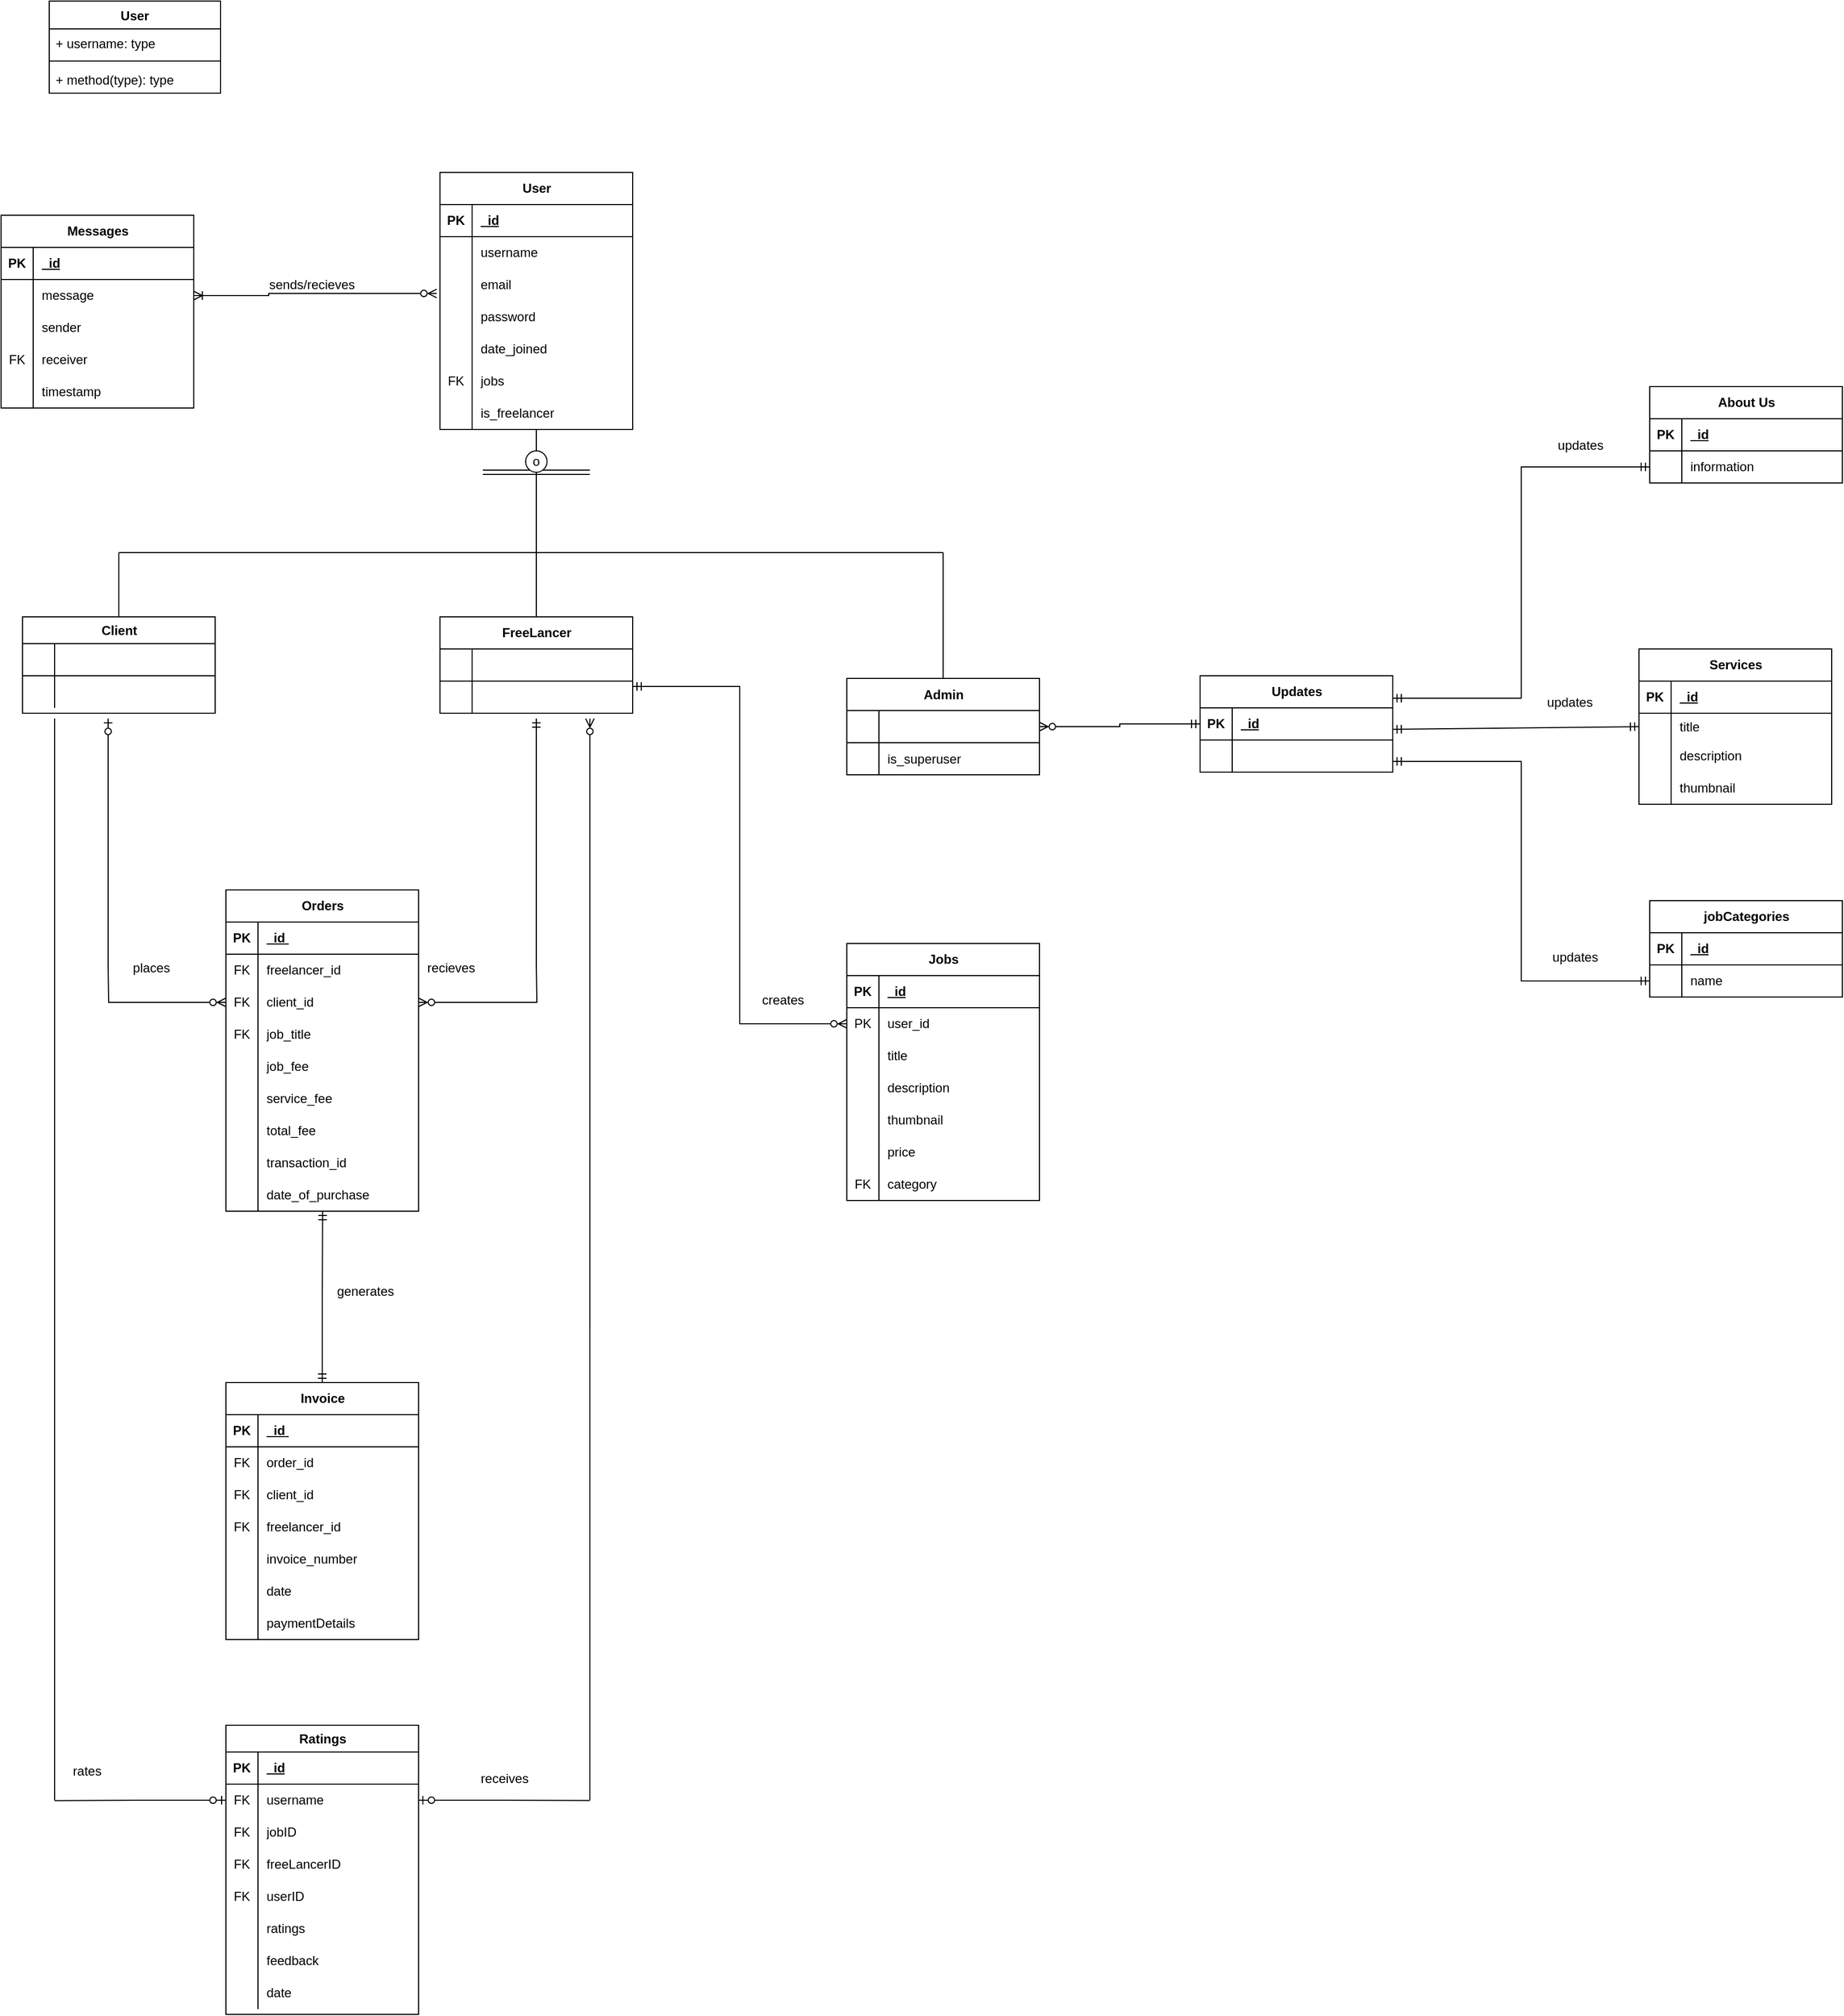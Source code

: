 <mxfile version="21.3.3" type="device">
  <diagram name="Page-1" id="pSahkWRFEypbPGmtlamQ">
    <mxGraphModel dx="1050" dy="619" grid="1" gridSize="10" guides="1" tooltips="1" connect="1" arrows="1" fold="1" page="1" pageScale="1" pageWidth="850" pageHeight="1100" math="0" shadow="0">
      <root>
        <mxCell id="0" />
        <mxCell id="1" parent="0" />
        <mxCell id="Q9tJLf08s-HoGV9N_3Au-1" value="Messages" style="shape=table;startSize=30;container=1;collapsible=1;childLayout=tableLayout;fixedRows=1;rowLines=0;fontStyle=1;align=center;resizeLast=1;html=1;" vertex="1" parent="1">
          <mxGeometry x="160" y="330" width="180" height="180" as="geometry" />
        </mxCell>
        <mxCell id="Q9tJLf08s-HoGV9N_3Au-2" value="" style="shape=tableRow;horizontal=0;startSize=0;swimlaneHead=0;swimlaneBody=0;fillColor=none;collapsible=0;dropTarget=0;points=[[0,0.5],[1,0.5]];portConstraint=eastwest;top=0;left=0;right=0;bottom=1;" vertex="1" parent="Q9tJLf08s-HoGV9N_3Au-1">
          <mxGeometry y="30" width="180" height="30" as="geometry" />
        </mxCell>
        <mxCell id="Q9tJLf08s-HoGV9N_3Au-3" value="PK" style="shape=partialRectangle;connectable=0;fillColor=none;top=0;left=0;bottom=0;right=0;fontStyle=1;overflow=hidden;whiteSpace=wrap;html=1;" vertex="1" parent="Q9tJLf08s-HoGV9N_3Au-2">
          <mxGeometry width="30" height="30" as="geometry">
            <mxRectangle width="30" height="30" as="alternateBounds" />
          </mxGeometry>
        </mxCell>
        <mxCell id="Q9tJLf08s-HoGV9N_3Au-4" value="_id" style="shape=partialRectangle;connectable=0;fillColor=none;top=0;left=0;bottom=0;right=0;align=left;spacingLeft=6;fontStyle=5;overflow=hidden;whiteSpace=wrap;html=1;" vertex="1" parent="Q9tJLf08s-HoGV9N_3Au-2">
          <mxGeometry x="30" width="150" height="30" as="geometry">
            <mxRectangle width="150" height="30" as="alternateBounds" />
          </mxGeometry>
        </mxCell>
        <mxCell id="Q9tJLf08s-HoGV9N_3Au-5" value="" style="shape=tableRow;horizontal=0;startSize=0;swimlaneHead=0;swimlaneBody=0;fillColor=none;collapsible=0;dropTarget=0;points=[[0,0.5],[1,0.5]];portConstraint=eastwest;top=0;left=0;right=0;bottom=0;" vertex="1" parent="Q9tJLf08s-HoGV9N_3Au-1">
          <mxGeometry y="60" width="180" height="30" as="geometry" />
        </mxCell>
        <mxCell id="Q9tJLf08s-HoGV9N_3Au-6" value="" style="shape=partialRectangle;connectable=0;fillColor=none;top=0;left=0;bottom=0;right=0;editable=1;overflow=hidden;whiteSpace=wrap;html=1;" vertex="1" parent="Q9tJLf08s-HoGV9N_3Au-5">
          <mxGeometry width="30" height="30" as="geometry">
            <mxRectangle width="30" height="30" as="alternateBounds" />
          </mxGeometry>
        </mxCell>
        <mxCell id="Q9tJLf08s-HoGV9N_3Au-7" value="message" style="shape=partialRectangle;connectable=0;fillColor=none;top=0;left=0;bottom=0;right=0;align=left;spacingLeft=6;overflow=hidden;whiteSpace=wrap;html=1;" vertex="1" parent="Q9tJLf08s-HoGV9N_3Au-5">
          <mxGeometry x="30" width="150" height="30" as="geometry">
            <mxRectangle width="150" height="30" as="alternateBounds" />
          </mxGeometry>
        </mxCell>
        <mxCell id="Q9tJLf08s-HoGV9N_3Au-8" value="" style="shape=tableRow;horizontal=0;startSize=0;swimlaneHead=0;swimlaneBody=0;fillColor=none;collapsible=0;dropTarget=0;points=[[0,0.5],[1,0.5]];portConstraint=eastwest;top=0;left=0;right=0;bottom=0;" vertex="1" parent="Q9tJLf08s-HoGV9N_3Au-1">
          <mxGeometry y="90" width="180" height="30" as="geometry" />
        </mxCell>
        <mxCell id="Q9tJLf08s-HoGV9N_3Au-9" value="" style="shape=partialRectangle;connectable=0;fillColor=none;top=0;left=0;bottom=0;right=0;editable=1;overflow=hidden;whiteSpace=wrap;html=1;" vertex="1" parent="Q9tJLf08s-HoGV9N_3Au-8">
          <mxGeometry width="30" height="30" as="geometry">
            <mxRectangle width="30" height="30" as="alternateBounds" />
          </mxGeometry>
        </mxCell>
        <mxCell id="Q9tJLf08s-HoGV9N_3Au-10" value="sender" style="shape=partialRectangle;connectable=0;fillColor=none;top=0;left=0;bottom=0;right=0;align=left;spacingLeft=6;overflow=hidden;whiteSpace=wrap;html=1;" vertex="1" parent="Q9tJLf08s-HoGV9N_3Au-8">
          <mxGeometry x="30" width="150" height="30" as="geometry">
            <mxRectangle width="150" height="30" as="alternateBounds" />
          </mxGeometry>
        </mxCell>
        <mxCell id="Q9tJLf08s-HoGV9N_3Au-11" value="" style="shape=tableRow;horizontal=0;startSize=0;swimlaneHead=0;swimlaneBody=0;fillColor=none;collapsible=0;dropTarget=0;points=[[0,0.5],[1,0.5]];portConstraint=eastwest;top=0;left=0;right=0;bottom=0;" vertex="1" parent="Q9tJLf08s-HoGV9N_3Au-1">
          <mxGeometry y="120" width="180" height="30" as="geometry" />
        </mxCell>
        <mxCell id="Q9tJLf08s-HoGV9N_3Au-12" value="FK" style="shape=partialRectangle;connectable=0;fillColor=none;top=0;left=0;bottom=0;right=0;editable=1;overflow=hidden;whiteSpace=wrap;html=1;" vertex="1" parent="Q9tJLf08s-HoGV9N_3Au-11">
          <mxGeometry width="30" height="30" as="geometry">
            <mxRectangle width="30" height="30" as="alternateBounds" />
          </mxGeometry>
        </mxCell>
        <mxCell id="Q9tJLf08s-HoGV9N_3Au-13" value="receiver" style="shape=partialRectangle;connectable=0;fillColor=none;top=0;left=0;bottom=0;right=0;align=left;spacingLeft=6;overflow=hidden;whiteSpace=wrap;html=1;" vertex="1" parent="Q9tJLf08s-HoGV9N_3Au-11">
          <mxGeometry x="30" width="150" height="30" as="geometry">
            <mxRectangle width="150" height="30" as="alternateBounds" />
          </mxGeometry>
        </mxCell>
        <mxCell id="Q9tJLf08s-HoGV9N_3Au-14" style="shape=tableRow;horizontal=0;startSize=0;swimlaneHead=0;swimlaneBody=0;fillColor=none;collapsible=0;dropTarget=0;points=[[0,0.5],[1,0.5]];portConstraint=eastwest;top=0;left=0;right=0;bottom=0;" vertex="1" parent="Q9tJLf08s-HoGV9N_3Au-1">
          <mxGeometry y="150" width="180" height="30" as="geometry" />
        </mxCell>
        <mxCell id="Q9tJLf08s-HoGV9N_3Au-15" style="shape=partialRectangle;connectable=0;fillColor=none;top=0;left=0;bottom=0;right=0;editable=1;overflow=hidden;whiteSpace=wrap;html=1;" vertex="1" parent="Q9tJLf08s-HoGV9N_3Au-14">
          <mxGeometry width="30" height="30" as="geometry">
            <mxRectangle width="30" height="30" as="alternateBounds" />
          </mxGeometry>
        </mxCell>
        <mxCell id="Q9tJLf08s-HoGV9N_3Au-16" value="timestamp" style="shape=partialRectangle;connectable=0;fillColor=none;top=0;left=0;bottom=0;right=0;align=left;spacingLeft=6;overflow=hidden;whiteSpace=wrap;html=1;" vertex="1" parent="Q9tJLf08s-HoGV9N_3Au-14">
          <mxGeometry x="30" width="150" height="30" as="geometry">
            <mxRectangle width="150" height="30" as="alternateBounds" />
          </mxGeometry>
        </mxCell>
        <mxCell id="Q9tJLf08s-HoGV9N_3Au-17" value="User" style="shape=table;startSize=30;container=1;collapsible=1;childLayout=tableLayout;fixedRows=1;rowLines=0;fontStyle=1;align=center;resizeLast=1;html=1;" vertex="1" parent="1">
          <mxGeometry x="570" y="290" width="180" height="240" as="geometry" />
        </mxCell>
        <mxCell id="Q9tJLf08s-HoGV9N_3Au-18" value="" style="shape=tableRow;horizontal=0;startSize=0;swimlaneHead=0;swimlaneBody=0;fillColor=none;collapsible=0;dropTarget=0;points=[[0,0.5],[1,0.5]];portConstraint=eastwest;top=0;left=0;right=0;bottom=1;" vertex="1" parent="Q9tJLf08s-HoGV9N_3Au-17">
          <mxGeometry y="30" width="180" height="30" as="geometry" />
        </mxCell>
        <mxCell id="Q9tJLf08s-HoGV9N_3Au-19" value="PK" style="shape=partialRectangle;connectable=0;fillColor=none;top=0;left=0;bottom=0;right=0;fontStyle=1;overflow=hidden;whiteSpace=wrap;html=1;" vertex="1" parent="Q9tJLf08s-HoGV9N_3Au-18">
          <mxGeometry width="30" height="30" as="geometry">
            <mxRectangle width="30" height="30" as="alternateBounds" />
          </mxGeometry>
        </mxCell>
        <mxCell id="Q9tJLf08s-HoGV9N_3Au-20" value="_id" style="shape=partialRectangle;connectable=0;fillColor=none;top=0;left=0;bottom=0;right=0;align=left;spacingLeft=6;fontStyle=5;overflow=hidden;whiteSpace=wrap;html=1;" vertex="1" parent="Q9tJLf08s-HoGV9N_3Au-18">
          <mxGeometry x="30" width="150" height="30" as="geometry">
            <mxRectangle width="150" height="30" as="alternateBounds" />
          </mxGeometry>
        </mxCell>
        <mxCell id="Q9tJLf08s-HoGV9N_3Au-21" value="" style="shape=tableRow;horizontal=0;startSize=0;swimlaneHead=0;swimlaneBody=0;fillColor=none;collapsible=0;dropTarget=0;points=[[0,0.5],[1,0.5]];portConstraint=eastwest;top=0;left=0;right=0;bottom=0;" vertex="1" parent="Q9tJLf08s-HoGV9N_3Au-17">
          <mxGeometry y="60" width="180" height="30" as="geometry" />
        </mxCell>
        <mxCell id="Q9tJLf08s-HoGV9N_3Au-22" value="" style="shape=partialRectangle;connectable=0;fillColor=none;top=0;left=0;bottom=0;right=0;editable=1;overflow=hidden;whiteSpace=wrap;html=1;" vertex="1" parent="Q9tJLf08s-HoGV9N_3Au-21">
          <mxGeometry width="30" height="30" as="geometry">
            <mxRectangle width="30" height="30" as="alternateBounds" />
          </mxGeometry>
        </mxCell>
        <mxCell id="Q9tJLf08s-HoGV9N_3Au-23" value="username&lt;span style=&quot;white-space: pre;&quot;&gt; &lt;/span&gt;" style="shape=partialRectangle;connectable=0;fillColor=none;top=0;left=0;bottom=0;right=0;align=left;spacingLeft=6;overflow=hidden;whiteSpace=wrap;html=1;" vertex="1" parent="Q9tJLf08s-HoGV9N_3Au-21">
          <mxGeometry x="30" width="150" height="30" as="geometry">
            <mxRectangle width="150" height="30" as="alternateBounds" />
          </mxGeometry>
        </mxCell>
        <mxCell id="Q9tJLf08s-HoGV9N_3Au-24" value="" style="shape=tableRow;horizontal=0;startSize=0;swimlaneHead=0;swimlaneBody=0;fillColor=none;collapsible=0;dropTarget=0;points=[[0,0.5],[1,0.5]];portConstraint=eastwest;top=0;left=0;right=0;bottom=0;" vertex="1" parent="Q9tJLf08s-HoGV9N_3Au-17">
          <mxGeometry y="90" width="180" height="30" as="geometry" />
        </mxCell>
        <mxCell id="Q9tJLf08s-HoGV9N_3Au-25" value="" style="shape=partialRectangle;connectable=0;fillColor=none;top=0;left=0;bottom=0;right=0;editable=1;overflow=hidden;whiteSpace=wrap;html=1;" vertex="1" parent="Q9tJLf08s-HoGV9N_3Au-24">
          <mxGeometry width="30" height="30" as="geometry">
            <mxRectangle width="30" height="30" as="alternateBounds" />
          </mxGeometry>
        </mxCell>
        <mxCell id="Q9tJLf08s-HoGV9N_3Au-26" value="email" style="shape=partialRectangle;connectable=0;fillColor=none;top=0;left=0;bottom=0;right=0;align=left;spacingLeft=6;overflow=hidden;whiteSpace=wrap;html=1;" vertex="1" parent="Q9tJLf08s-HoGV9N_3Au-24">
          <mxGeometry x="30" width="150" height="30" as="geometry">
            <mxRectangle width="150" height="30" as="alternateBounds" />
          </mxGeometry>
        </mxCell>
        <mxCell id="Q9tJLf08s-HoGV9N_3Au-27" value="" style="shape=tableRow;horizontal=0;startSize=0;swimlaneHead=0;swimlaneBody=0;fillColor=none;collapsible=0;dropTarget=0;points=[[0,0.5],[1,0.5]];portConstraint=eastwest;top=0;left=0;right=0;bottom=0;" vertex="1" parent="Q9tJLf08s-HoGV9N_3Au-17">
          <mxGeometry y="120" width="180" height="30" as="geometry" />
        </mxCell>
        <mxCell id="Q9tJLf08s-HoGV9N_3Au-28" value="" style="shape=partialRectangle;connectable=0;fillColor=none;top=0;left=0;bottom=0;right=0;editable=1;overflow=hidden;whiteSpace=wrap;html=1;" vertex="1" parent="Q9tJLf08s-HoGV9N_3Au-27">
          <mxGeometry width="30" height="30" as="geometry">
            <mxRectangle width="30" height="30" as="alternateBounds" />
          </mxGeometry>
        </mxCell>
        <mxCell id="Q9tJLf08s-HoGV9N_3Au-29" value="password" style="shape=partialRectangle;connectable=0;fillColor=none;top=0;left=0;bottom=0;right=0;align=left;spacingLeft=6;overflow=hidden;whiteSpace=wrap;html=1;" vertex="1" parent="Q9tJLf08s-HoGV9N_3Au-27">
          <mxGeometry x="30" width="150" height="30" as="geometry">
            <mxRectangle width="150" height="30" as="alternateBounds" />
          </mxGeometry>
        </mxCell>
        <mxCell id="Q9tJLf08s-HoGV9N_3Au-30" style="shape=tableRow;horizontal=0;startSize=0;swimlaneHead=0;swimlaneBody=0;fillColor=none;collapsible=0;dropTarget=0;points=[[0,0.5],[1,0.5]];portConstraint=eastwest;top=0;left=0;right=0;bottom=0;" vertex="1" parent="Q9tJLf08s-HoGV9N_3Au-17">
          <mxGeometry y="150" width="180" height="30" as="geometry" />
        </mxCell>
        <mxCell id="Q9tJLf08s-HoGV9N_3Au-31" style="shape=partialRectangle;connectable=0;fillColor=none;top=0;left=0;bottom=0;right=0;editable=1;overflow=hidden;whiteSpace=wrap;html=1;" vertex="1" parent="Q9tJLf08s-HoGV9N_3Au-30">
          <mxGeometry width="30" height="30" as="geometry">
            <mxRectangle width="30" height="30" as="alternateBounds" />
          </mxGeometry>
        </mxCell>
        <mxCell id="Q9tJLf08s-HoGV9N_3Au-32" value="date_joined" style="shape=partialRectangle;connectable=0;fillColor=none;top=0;left=0;bottom=0;right=0;align=left;spacingLeft=6;overflow=hidden;whiteSpace=wrap;html=1;" vertex="1" parent="Q9tJLf08s-HoGV9N_3Au-30">
          <mxGeometry x="30" width="150" height="30" as="geometry">
            <mxRectangle width="150" height="30" as="alternateBounds" />
          </mxGeometry>
        </mxCell>
        <mxCell id="Q9tJLf08s-HoGV9N_3Au-33" style="shape=tableRow;horizontal=0;startSize=0;swimlaneHead=0;swimlaneBody=0;fillColor=none;collapsible=0;dropTarget=0;points=[[0,0.5],[1,0.5]];portConstraint=eastwest;top=0;left=0;right=0;bottom=0;" vertex="1" parent="Q9tJLf08s-HoGV9N_3Au-17">
          <mxGeometry y="180" width="180" height="30" as="geometry" />
        </mxCell>
        <mxCell id="Q9tJLf08s-HoGV9N_3Au-34" value="FK" style="shape=partialRectangle;connectable=0;fillColor=none;top=0;left=0;bottom=0;right=0;editable=1;overflow=hidden;whiteSpace=wrap;html=1;" vertex="1" parent="Q9tJLf08s-HoGV9N_3Au-33">
          <mxGeometry width="30" height="30" as="geometry">
            <mxRectangle width="30" height="30" as="alternateBounds" />
          </mxGeometry>
        </mxCell>
        <mxCell id="Q9tJLf08s-HoGV9N_3Au-35" value="jobs" style="shape=partialRectangle;connectable=0;fillColor=none;top=0;left=0;bottom=0;right=0;align=left;spacingLeft=6;overflow=hidden;whiteSpace=wrap;html=1;" vertex="1" parent="Q9tJLf08s-HoGV9N_3Au-33">
          <mxGeometry x="30" width="150" height="30" as="geometry">
            <mxRectangle width="150" height="30" as="alternateBounds" />
          </mxGeometry>
        </mxCell>
        <mxCell id="Q9tJLf08s-HoGV9N_3Au-36" style="shape=tableRow;horizontal=0;startSize=0;swimlaneHead=0;swimlaneBody=0;fillColor=none;collapsible=0;dropTarget=0;points=[[0,0.5],[1,0.5]];portConstraint=eastwest;top=0;left=0;right=0;bottom=0;" vertex="1" parent="Q9tJLf08s-HoGV9N_3Au-17">
          <mxGeometry y="210" width="180" height="30" as="geometry" />
        </mxCell>
        <mxCell id="Q9tJLf08s-HoGV9N_3Au-37" style="shape=partialRectangle;connectable=0;fillColor=none;top=0;left=0;bottom=0;right=0;editable=1;overflow=hidden;whiteSpace=wrap;html=1;" vertex="1" parent="Q9tJLf08s-HoGV9N_3Au-36">
          <mxGeometry width="30" height="30" as="geometry">
            <mxRectangle width="30" height="30" as="alternateBounds" />
          </mxGeometry>
        </mxCell>
        <mxCell id="Q9tJLf08s-HoGV9N_3Au-38" value="is_freelancer" style="shape=partialRectangle;connectable=0;fillColor=none;top=0;left=0;bottom=0;right=0;align=left;spacingLeft=6;overflow=hidden;whiteSpace=wrap;html=1;" vertex="1" parent="Q9tJLf08s-HoGV9N_3Au-36">
          <mxGeometry x="30" width="150" height="30" as="geometry">
            <mxRectangle width="150" height="30" as="alternateBounds" />
          </mxGeometry>
        </mxCell>
        <mxCell id="Q9tJLf08s-HoGV9N_3Au-39" style="edgeStyle=orthogonalEdgeStyle;rounded=0;orthogonalLoop=1;jettySize=auto;html=1;entryX=-0.017;entryY=0.767;entryDx=0;entryDy=0;entryPerimeter=0;endArrow=ERzeroToMany;endFill=0;startArrow=ERoneToMany;startFill=0;" edge="1" parent="1" source="Q9tJLf08s-HoGV9N_3Au-5" target="Q9tJLf08s-HoGV9N_3Au-24">
          <mxGeometry relative="1" as="geometry">
            <mxPoint x="350" y="490" as="sourcePoint" />
            <Array as="points">
              <mxPoint x="410" y="405" />
              <mxPoint x="410" y="403" />
            </Array>
          </mxGeometry>
        </mxCell>
        <mxCell id="Q9tJLf08s-HoGV9N_3Au-40" value="sends/recieves" style="text;html=1;align=center;verticalAlign=middle;resizable=0;points=[];autosize=1;strokeColor=none;fillColor=none;" vertex="1" parent="1">
          <mxGeometry x="400" y="380" width="100" height="30" as="geometry" />
        </mxCell>
        <mxCell id="Q9tJLf08s-HoGV9N_3Au-41" style="edgeStyle=orthogonalEdgeStyle;rounded=0;orthogonalLoop=1;jettySize=auto;html=1;exitX=0.5;exitY=0;exitDx=0;exitDy=0;entryX=0.5;entryY=1;entryDx=0;entryDy=0;entryPerimeter=0;endArrow=none;endFill=0;" edge="1" parent="1" source="Q9tJLf08s-HoGV9N_3Au-68" target="Q9tJLf08s-HoGV9N_3Au-36">
          <mxGeometry relative="1" as="geometry" />
        </mxCell>
        <mxCell id="Q9tJLf08s-HoGV9N_3Au-42" value="FreeLancer" style="shape=table;startSize=30;container=1;collapsible=1;childLayout=tableLayout;fixedRows=1;rowLines=0;fontStyle=1;align=center;resizeLast=1;html=1;" vertex="1" parent="1">
          <mxGeometry x="570" y="705" width="180" height="90" as="geometry" />
        </mxCell>
        <mxCell id="Q9tJLf08s-HoGV9N_3Au-43" value="" style="shape=tableRow;horizontal=0;startSize=0;swimlaneHead=0;swimlaneBody=0;fillColor=none;collapsible=0;dropTarget=0;points=[[0,0.5],[1,0.5]];portConstraint=eastwest;top=0;left=0;right=0;bottom=1;" vertex="1" parent="Q9tJLf08s-HoGV9N_3Au-42">
          <mxGeometry y="30" width="180" height="30" as="geometry" />
        </mxCell>
        <mxCell id="Q9tJLf08s-HoGV9N_3Au-44" value="" style="shape=partialRectangle;connectable=0;fillColor=none;top=0;left=0;bottom=0;right=0;fontStyle=1;overflow=hidden;whiteSpace=wrap;html=1;" vertex="1" parent="Q9tJLf08s-HoGV9N_3Au-43">
          <mxGeometry width="30" height="30" as="geometry">
            <mxRectangle width="30" height="30" as="alternateBounds" />
          </mxGeometry>
        </mxCell>
        <mxCell id="Q9tJLf08s-HoGV9N_3Au-45" value="" style="shape=partialRectangle;connectable=0;fillColor=none;top=0;left=0;bottom=0;right=0;align=left;spacingLeft=6;fontStyle=5;overflow=hidden;whiteSpace=wrap;html=1;" vertex="1" parent="Q9tJLf08s-HoGV9N_3Au-43">
          <mxGeometry x="30" width="150" height="30" as="geometry">
            <mxRectangle width="150" height="30" as="alternateBounds" />
          </mxGeometry>
        </mxCell>
        <mxCell id="Q9tJLf08s-HoGV9N_3Au-46" value="" style="shape=tableRow;horizontal=0;startSize=0;swimlaneHead=0;swimlaneBody=0;fillColor=none;collapsible=0;dropTarget=0;points=[[0,0.5],[1,0.5]];portConstraint=eastwest;top=0;left=0;right=0;bottom=0;" vertex="1" parent="Q9tJLf08s-HoGV9N_3Au-42">
          <mxGeometry y="60" width="180" height="30" as="geometry" />
        </mxCell>
        <mxCell id="Q9tJLf08s-HoGV9N_3Au-47" value="" style="shape=partialRectangle;connectable=0;fillColor=none;top=0;left=0;bottom=0;right=0;editable=1;overflow=hidden;whiteSpace=wrap;html=1;" vertex="1" parent="Q9tJLf08s-HoGV9N_3Au-46">
          <mxGeometry width="30" height="30" as="geometry">
            <mxRectangle width="30" height="30" as="alternateBounds" />
          </mxGeometry>
        </mxCell>
        <mxCell id="Q9tJLf08s-HoGV9N_3Au-48" value="" style="shape=partialRectangle;connectable=0;fillColor=none;top=0;left=0;bottom=0;right=0;align=left;spacingLeft=6;overflow=hidden;whiteSpace=wrap;html=1;" vertex="1" parent="Q9tJLf08s-HoGV9N_3Au-46">
          <mxGeometry x="30" width="150" height="30" as="geometry">
            <mxRectangle width="150" height="30" as="alternateBounds" />
          </mxGeometry>
        </mxCell>
        <mxCell id="Q9tJLf08s-HoGV9N_3Au-49" value="Client" style="shape=table;startSize=25;container=1;collapsible=1;childLayout=tableLayout;fixedRows=1;rowLines=0;fontStyle=1;align=center;resizeLast=1;html=1;" vertex="1" parent="1">
          <mxGeometry x="180" y="705" width="180" height="90" as="geometry" />
        </mxCell>
        <mxCell id="Q9tJLf08s-HoGV9N_3Au-50" value="" style="shape=tableRow;horizontal=0;startSize=0;swimlaneHead=0;swimlaneBody=0;fillColor=none;collapsible=0;dropTarget=0;points=[[0,0.5],[1,0.5]];portConstraint=eastwest;top=0;left=0;right=0;bottom=1;" vertex="1" parent="Q9tJLf08s-HoGV9N_3Au-49">
          <mxGeometry y="25" width="180" height="30" as="geometry" />
        </mxCell>
        <mxCell id="Q9tJLf08s-HoGV9N_3Au-51" value="" style="shape=partialRectangle;connectable=0;fillColor=none;top=0;left=0;bottom=0;right=0;fontStyle=1;overflow=hidden;whiteSpace=wrap;html=1;" vertex="1" parent="Q9tJLf08s-HoGV9N_3Au-50">
          <mxGeometry width="30" height="30" as="geometry">
            <mxRectangle width="30" height="30" as="alternateBounds" />
          </mxGeometry>
        </mxCell>
        <mxCell id="Q9tJLf08s-HoGV9N_3Au-52" value="" style="shape=partialRectangle;connectable=0;fillColor=none;top=0;left=0;bottom=0;right=0;align=left;spacingLeft=6;fontStyle=5;overflow=hidden;whiteSpace=wrap;html=1;" vertex="1" parent="Q9tJLf08s-HoGV9N_3Au-50">
          <mxGeometry x="30" width="150" height="30" as="geometry">
            <mxRectangle width="150" height="30" as="alternateBounds" />
          </mxGeometry>
        </mxCell>
        <mxCell id="Q9tJLf08s-HoGV9N_3Au-53" value="" style="shape=tableRow;horizontal=0;startSize=0;swimlaneHead=0;swimlaneBody=0;fillColor=none;collapsible=0;dropTarget=0;points=[[0,0.5],[1,0.5]];portConstraint=eastwest;top=0;left=0;right=0;bottom=0;" vertex="1" parent="Q9tJLf08s-HoGV9N_3Au-49">
          <mxGeometry y="55" width="180" height="30" as="geometry" />
        </mxCell>
        <mxCell id="Q9tJLf08s-HoGV9N_3Au-54" value="" style="shape=partialRectangle;connectable=0;fillColor=none;top=0;left=0;bottom=0;right=0;editable=1;overflow=hidden;whiteSpace=wrap;html=1;" vertex="1" parent="Q9tJLf08s-HoGV9N_3Au-53">
          <mxGeometry width="30" height="30" as="geometry">
            <mxRectangle width="30" height="30" as="alternateBounds" />
          </mxGeometry>
        </mxCell>
        <mxCell id="Q9tJLf08s-HoGV9N_3Au-55" value="" style="shape=partialRectangle;connectable=0;fillColor=none;top=0;left=0;bottom=0;right=0;align=left;spacingLeft=6;overflow=hidden;whiteSpace=wrap;html=1;" vertex="1" parent="Q9tJLf08s-HoGV9N_3Au-53">
          <mxGeometry x="30" width="150" height="30" as="geometry">
            <mxRectangle width="150" height="30" as="alternateBounds" />
          </mxGeometry>
        </mxCell>
        <mxCell id="Q9tJLf08s-HoGV9N_3Au-56" style="edgeStyle=orthogonalEdgeStyle;rounded=0;orthogonalLoop=1;jettySize=auto;html=1;exitX=0.5;exitY=0;exitDx=0;exitDy=0;endArrow=none;endFill=0;" edge="1" parent="1" source="Q9tJLf08s-HoGV9N_3Au-57">
          <mxGeometry relative="1" as="geometry">
            <mxPoint x="1039.966" y="645" as="targetPoint" />
          </mxGeometry>
        </mxCell>
        <mxCell id="Q9tJLf08s-HoGV9N_3Au-57" value="Admin" style="shape=table;startSize=30;container=1;collapsible=1;childLayout=tableLayout;fixedRows=1;rowLines=0;fontStyle=1;align=center;resizeLast=1;html=1;" vertex="1" parent="1">
          <mxGeometry x="950" y="762.5" width="180" height="90" as="geometry" />
        </mxCell>
        <mxCell id="Q9tJLf08s-HoGV9N_3Au-58" value="" style="shape=tableRow;horizontal=0;startSize=0;swimlaneHead=0;swimlaneBody=0;fillColor=none;collapsible=0;dropTarget=0;points=[[0,0.5],[1,0.5]];portConstraint=eastwest;top=0;left=0;right=0;bottom=1;" vertex="1" parent="Q9tJLf08s-HoGV9N_3Au-57">
          <mxGeometry y="30" width="180" height="30" as="geometry" />
        </mxCell>
        <mxCell id="Q9tJLf08s-HoGV9N_3Au-59" value="" style="shape=partialRectangle;connectable=0;fillColor=none;top=0;left=0;bottom=0;right=0;fontStyle=1;overflow=hidden;whiteSpace=wrap;html=1;" vertex="1" parent="Q9tJLf08s-HoGV9N_3Au-58">
          <mxGeometry width="30" height="30" as="geometry">
            <mxRectangle width="30" height="30" as="alternateBounds" />
          </mxGeometry>
        </mxCell>
        <mxCell id="Q9tJLf08s-HoGV9N_3Au-60" value="" style="shape=partialRectangle;connectable=0;fillColor=none;top=0;left=0;bottom=0;right=0;align=left;spacingLeft=6;fontStyle=5;overflow=hidden;whiteSpace=wrap;html=1;" vertex="1" parent="Q9tJLf08s-HoGV9N_3Au-58">
          <mxGeometry x="30" width="150" height="30" as="geometry">
            <mxRectangle width="150" height="30" as="alternateBounds" />
          </mxGeometry>
        </mxCell>
        <mxCell id="Q9tJLf08s-HoGV9N_3Au-61" value="" style="shape=tableRow;horizontal=0;startSize=0;swimlaneHead=0;swimlaneBody=0;fillColor=none;collapsible=0;dropTarget=0;points=[[0,0.5],[1,0.5]];portConstraint=eastwest;top=0;left=0;right=0;bottom=0;" vertex="1" parent="Q9tJLf08s-HoGV9N_3Au-57">
          <mxGeometry y="60" width="180" height="30" as="geometry" />
        </mxCell>
        <mxCell id="Q9tJLf08s-HoGV9N_3Au-62" value="" style="shape=partialRectangle;connectable=0;fillColor=none;top=0;left=0;bottom=0;right=0;editable=1;overflow=hidden;whiteSpace=wrap;html=1;" vertex="1" parent="Q9tJLf08s-HoGV9N_3Au-61">
          <mxGeometry width="30" height="30" as="geometry">
            <mxRectangle width="30" height="30" as="alternateBounds" />
          </mxGeometry>
        </mxCell>
        <mxCell id="Q9tJLf08s-HoGV9N_3Au-63" value="is_superuser" style="shape=partialRectangle;connectable=0;fillColor=none;top=0;left=0;bottom=0;right=0;align=left;spacingLeft=6;overflow=hidden;whiteSpace=wrap;html=1;" vertex="1" parent="Q9tJLf08s-HoGV9N_3Au-61">
          <mxGeometry x="30" width="150" height="30" as="geometry">
            <mxRectangle width="150" height="30" as="alternateBounds" />
          </mxGeometry>
        </mxCell>
        <mxCell id="Q9tJLf08s-HoGV9N_3Au-64" value="" style="endArrow=none;html=1;rounded=0;endFill=0;" edge="1" parent="1">
          <mxGeometry width="50" height="50" relative="1" as="geometry">
            <mxPoint x="270" y="705" as="sourcePoint" />
            <mxPoint x="270" y="645" as="targetPoint" />
          </mxGeometry>
        </mxCell>
        <mxCell id="Q9tJLf08s-HoGV9N_3Au-65" value="" style="endArrow=none;html=1;rounded=0;" edge="1" parent="1">
          <mxGeometry width="50" height="50" relative="1" as="geometry">
            <mxPoint x="270" y="645" as="sourcePoint" />
            <mxPoint x="1040" y="645" as="targetPoint" />
          </mxGeometry>
        </mxCell>
        <mxCell id="Q9tJLf08s-HoGV9N_3Au-66" value="" style="shape=link;html=1;rounded=0;" edge="1" parent="1">
          <mxGeometry width="100" relative="1" as="geometry">
            <mxPoint x="610" y="570" as="sourcePoint" />
            <mxPoint x="710" y="570" as="targetPoint" />
          </mxGeometry>
        </mxCell>
        <mxCell id="Q9tJLf08s-HoGV9N_3Au-67" value="" style="edgeStyle=orthogonalEdgeStyle;rounded=0;orthogonalLoop=1;jettySize=auto;html=1;exitX=0.5;exitY=0;exitDx=0;exitDy=0;entryX=0.5;entryY=1;entryDx=0;entryDy=0;entryPerimeter=0;endArrow=none;endFill=0;" edge="1" parent="1" source="Q9tJLf08s-HoGV9N_3Au-42" target="Q9tJLf08s-HoGV9N_3Au-68">
          <mxGeometry relative="1" as="geometry">
            <mxPoint x="660" y="705" as="sourcePoint" />
            <mxPoint x="660" y="530" as="targetPoint" />
          </mxGeometry>
        </mxCell>
        <mxCell id="Q9tJLf08s-HoGV9N_3Au-68" value="o" style="ellipse;whiteSpace=wrap;html=1;aspect=fixed;" vertex="1" parent="1">
          <mxGeometry x="650" y="550" width="20" height="20" as="geometry" />
        </mxCell>
        <mxCell id="Q9tJLf08s-HoGV9N_3Au-69" value="Orders" style="shape=table;startSize=30;container=1;collapsible=1;childLayout=tableLayout;fixedRows=1;rowLines=0;fontStyle=1;align=center;resizeLast=1;html=1;" vertex="1" parent="1">
          <mxGeometry x="370" y="960" width="180" height="300" as="geometry" />
        </mxCell>
        <mxCell id="Q9tJLf08s-HoGV9N_3Au-70" value="" style="shape=tableRow;horizontal=0;startSize=0;swimlaneHead=0;swimlaneBody=0;fillColor=none;collapsible=0;dropTarget=0;points=[[0,0.5],[1,0.5]];portConstraint=eastwest;top=0;left=0;right=0;bottom=1;" vertex="1" parent="Q9tJLf08s-HoGV9N_3Au-69">
          <mxGeometry y="30" width="180" height="30" as="geometry" />
        </mxCell>
        <mxCell id="Q9tJLf08s-HoGV9N_3Au-71" value="PK" style="shape=partialRectangle;connectable=0;fillColor=none;top=0;left=0;bottom=0;right=0;fontStyle=1;overflow=hidden;whiteSpace=wrap;html=1;" vertex="1" parent="Q9tJLf08s-HoGV9N_3Au-70">
          <mxGeometry width="30" height="30" as="geometry">
            <mxRectangle width="30" height="30" as="alternateBounds" />
          </mxGeometry>
        </mxCell>
        <mxCell id="Q9tJLf08s-HoGV9N_3Au-72" value="_id&lt;span style=&quot;white-space: pre;&quot;&gt; &lt;/span&gt;" style="shape=partialRectangle;connectable=0;fillColor=none;top=0;left=0;bottom=0;right=0;align=left;spacingLeft=6;fontStyle=5;overflow=hidden;whiteSpace=wrap;html=1;" vertex="1" parent="Q9tJLf08s-HoGV9N_3Au-70">
          <mxGeometry x="30" width="150" height="30" as="geometry">
            <mxRectangle width="150" height="30" as="alternateBounds" />
          </mxGeometry>
        </mxCell>
        <mxCell id="Q9tJLf08s-HoGV9N_3Au-73" value="" style="shape=tableRow;horizontal=0;startSize=0;swimlaneHead=0;swimlaneBody=0;fillColor=none;collapsible=0;dropTarget=0;points=[[0,0.5],[1,0.5]];portConstraint=eastwest;top=0;left=0;right=0;bottom=0;" vertex="1" parent="Q9tJLf08s-HoGV9N_3Au-69">
          <mxGeometry y="60" width="180" height="30" as="geometry" />
        </mxCell>
        <mxCell id="Q9tJLf08s-HoGV9N_3Au-74" value="FK" style="shape=partialRectangle;connectable=0;fillColor=none;top=0;left=0;bottom=0;right=0;editable=1;overflow=hidden;whiteSpace=wrap;html=1;" vertex="1" parent="Q9tJLf08s-HoGV9N_3Au-73">
          <mxGeometry width="30" height="30" as="geometry">
            <mxRectangle width="30" height="30" as="alternateBounds" />
          </mxGeometry>
        </mxCell>
        <mxCell id="Q9tJLf08s-HoGV9N_3Au-75" value="freelancer_id" style="shape=partialRectangle;connectable=0;fillColor=none;top=0;left=0;bottom=0;right=0;align=left;spacingLeft=6;overflow=hidden;whiteSpace=wrap;html=1;" vertex="1" parent="Q9tJLf08s-HoGV9N_3Au-73">
          <mxGeometry x="30" width="150" height="30" as="geometry">
            <mxRectangle width="150" height="30" as="alternateBounds" />
          </mxGeometry>
        </mxCell>
        <mxCell id="Q9tJLf08s-HoGV9N_3Au-76" value="" style="shape=tableRow;horizontal=0;startSize=0;swimlaneHead=0;swimlaneBody=0;fillColor=none;collapsible=0;dropTarget=0;points=[[0,0.5],[1,0.5]];portConstraint=eastwest;top=0;left=0;right=0;bottom=0;" vertex="1" parent="Q9tJLf08s-HoGV9N_3Au-69">
          <mxGeometry y="90" width="180" height="30" as="geometry" />
        </mxCell>
        <mxCell id="Q9tJLf08s-HoGV9N_3Au-77" value="FK" style="shape=partialRectangle;connectable=0;fillColor=none;top=0;left=0;bottom=0;right=0;editable=1;overflow=hidden;whiteSpace=wrap;html=1;" vertex="1" parent="Q9tJLf08s-HoGV9N_3Au-76">
          <mxGeometry width="30" height="30" as="geometry">
            <mxRectangle width="30" height="30" as="alternateBounds" />
          </mxGeometry>
        </mxCell>
        <mxCell id="Q9tJLf08s-HoGV9N_3Au-78" value="client_id" style="shape=partialRectangle;connectable=0;fillColor=none;top=0;left=0;bottom=0;right=0;align=left;spacingLeft=6;overflow=hidden;whiteSpace=wrap;html=1;" vertex="1" parent="Q9tJLf08s-HoGV9N_3Au-76">
          <mxGeometry x="30" width="150" height="30" as="geometry">
            <mxRectangle width="150" height="30" as="alternateBounds" />
          </mxGeometry>
        </mxCell>
        <mxCell id="Q9tJLf08s-HoGV9N_3Au-79" style="shape=tableRow;horizontal=0;startSize=0;swimlaneHead=0;swimlaneBody=0;fillColor=none;collapsible=0;dropTarget=0;points=[[0,0.5],[1,0.5]];portConstraint=eastwest;top=0;left=0;right=0;bottom=0;" vertex="1" parent="Q9tJLf08s-HoGV9N_3Au-69">
          <mxGeometry y="120" width="180" height="30" as="geometry" />
        </mxCell>
        <mxCell id="Q9tJLf08s-HoGV9N_3Au-80" value="FK" style="shape=partialRectangle;connectable=0;fillColor=none;top=0;left=0;bottom=0;right=0;editable=1;overflow=hidden;whiteSpace=wrap;html=1;" vertex="1" parent="Q9tJLf08s-HoGV9N_3Au-79">
          <mxGeometry width="30" height="30" as="geometry">
            <mxRectangle width="30" height="30" as="alternateBounds" />
          </mxGeometry>
        </mxCell>
        <mxCell id="Q9tJLf08s-HoGV9N_3Au-81" value="job_title" style="shape=partialRectangle;connectable=0;fillColor=none;top=0;left=0;bottom=0;right=0;align=left;spacingLeft=6;overflow=hidden;whiteSpace=wrap;html=1;" vertex="1" parent="Q9tJLf08s-HoGV9N_3Au-79">
          <mxGeometry x="30" width="150" height="30" as="geometry">
            <mxRectangle width="150" height="30" as="alternateBounds" />
          </mxGeometry>
        </mxCell>
        <mxCell id="Q9tJLf08s-HoGV9N_3Au-82" style="shape=tableRow;horizontal=0;startSize=0;swimlaneHead=0;swimlaneBody=0;fillColor=none;collapsible=0;dropTarget=0;points=[[0,0.5],[1,0.5]];portConstraint=eastwest;top=0;left=0;right=0;bottom=0;" vertex="1" parent="Q9tJLf08s-HoGV9N_3Au-69">
          <mxGeometry y="150" width="180" height="30" as="geometry" />
        </mxCell>
        <mxCell id="Q9tJLf08s-HoGV9N_3Au-83" style="shape=partialRectangle;connectable=0;fillColor=none;top=0;left=0;bottom=0;right=0;editable=1;overflow=hidden;whiteSpace=wrap;html=1;" vertex="1" parent="Q9tJLf08s-HoGV9N_3Au-82">
          <mxGeometry width="30" height="30" as="geometry">
            <mxRectangle width="30" height="30" as="alternateBounds" />
          </mxGeometry>
        </mxCell>
        <mxCell id="Q9tJLf08s-HoGV9N_3Au-84" value="job_fee" style="shape=partialRectangle;connectable=0;fillColor=none;top=0;left=0;bottom=0;right=0;align=left;spacingLeft=6;overflow=hidden;whiteSpace=wrap;html=1;" vertex="1" parent="Q9tJLf08s-HoGV9N_3Au-82">
          <mxGeometry x="30" width="150" height="30" as="geometry">
            <mxRectangle width="150" height="30" as="alternateBounds" />
          </mxGeometry>
        </mxCell>
        <mxCell id="Q9tJLf08s-HoGV9N_3Au-85" style="shape=tableRow;horizontal=0;startSize=0;swimlaneHead=0;swimlaneBody=0;fillColor=none;collapsible=0;dropTarget=0;points=[[0,0.5],[1,0.5]];portConstraint=eastwest;top=0;left=0;right=0;bottom=0;" vertex="1" parent="Q9tJLf08s-HoGV9N_3Au-69">
          <mxGeometry y="180" width="180" height="30" as="geometry" />
        </mxCell>
        <mxCell id="Q9tJLf08s-HoGV9N_3Au-86" style="shape=partialRectangle;connectable=0;fillColor=none;top=0;left=0;bottom=0;right=0;editable=1;overflow=hidden;whiteSpace=wrap;html=1;" vertex="1" parent="Q9tJLf08s-HoGV9N_3Au-85">
          <mxGeometry width="30" height="30" as="geometry">
            <mxRectangle width="30" height="30" as="alternateBounds" />
          </mxGeometry>
        </mxCell>
        <mxCell id="Q9tJLf08s-HoGV9N_3Au-87" value="service_fee" style="shape=partialRectangle;connectable=0;fillColor=none;top=0;left=0;bottom=0;right=0;align=left;spacingLeft=6;overflow=hidden;whiteSpace=wrap;html=1;" vertex="1" parent="Q9tJLf08s-HoGV9N_3Au-85">
          <mxGeometry x="30" width="150" height="30" as="geometry">
            <mxRectangle width="150" height="30" as="alternateBounds" />
          </mxGeometry>
        </mxCell>
        <mxCell id="Q9tJLf08s-HoGV9N_3Au-88" style="shape=tableRow;horizontal=0;startSize=0;swimlaneHead=0;swimlaneBody=0;fillColor=none;collapsible=0;dropTarget=0;points=[[0,0.5],[1,0.5]];portConstraint=eastwest;top=0;left=0;right=0;bottom=0;" vertex="1" parent="Q9tJLf08s-HoGV9N_3Au-69">
          <mxGeometry y="210" width="180" height="30" as="geometry" />
        </mxCell>
        <mxCell id="Q9tJLf08s-HoGV9N_3Au-89" style="shape=partialRectangle;connectable=0;fillColor=none;top=0;left=0;bottom=0;right=0;editable=1;overflow=hidden;whiteSpace=wrap;html=1;" vertex="1" parent="Q9tJLf08s-HoGV9N_3Au-88">
          <mxGeometry width="30" height="30" as="geometry">
            <mxRectangle width="30" height="30" as="alternateBounds" />
          </mxGeometry>
        </mxCell>
        <mxCell id="Q9tJLf08s-HoGV9N_3Au-90" value="total_fee" style="shape=partialRectangle;connectable=0;fillColor=none;top=0;left=0;bottom=0;right=0;align=left;spacingLeft=6;overflow=hidden;whiteSpace=wrap;html=1;" vertex="1" parent="Q9tJLf08s-HoGV9N_3Au-88">
          <mxGeometry x="30" width="150" height="30" as="geometry">
            <mxRectangle width="150" height="30" as="alternateBounds" />
          </mxGeometry>
        </mxCell>
        <mxCell id="Q9tJLf08s-HoGV9N_3Au-91" style="shape=tableRow;horizontal=0;startSize=0;swimlaneHead=0;swimlaneBody=0;fillColor=none;collapsible=0;dropTarget=0;points=[[0,0.5],[1,0.5]];portConstraint=eastwest;top=0;left=0;right=0;bottom=0;" vertex="1" parent="Q9tJLf08s-HoGV9N_3Au-69">
          <mxGeometry y="240" width="180" height="30" as="geometry" />
        </mxCell>
        <mxCell id="Q9tJLf08s-HoGV9N_3Au-92" style="shape=partialRectangle;connectable=0;fillColor=none;top=0;left=0;bottom=0;right=0;editable=1;overflow=hidden;whiteSpace=wrap;html=1;" vertex="1" parent="Q9tJLf08s-HoGV9N_3Au-91">
          <mxGeometry width="30" height="30" as="geometry">
            <mxRectangle width="30" height="30" as="alternateBounds" />
          </mxGeometry>
        </mxCell>
        <mxCell id="Q9tJLf08s-HoGV9N_3Au-93" value="transaction_id" style="shape=partialRectangle;connectable=0;fillColor=none;top=0;left=0;bottom=0;right=0;align=left;spacingLeft=6;overflow=hidden;whiteSpace=wrap;html=1;" vertex="1" parent="Q9tJLf08s-HoGV9N_3Au-91">
          <mxGeometry x="30" width="150" height="30" as="geometry">
            <mxRectangle width="150" height="30" as="alternateBounds" />
          </mxGeometry>
        </mxCell>
        <mxCell id="Q9tJLf08s-HoGV9N_3Au-94" style="shape=tableRow;horizontal=0;startSize=0;swimlaneHead=0;swimlaneBody=0;fillColor=none;collapsible=0;dropTarget=0;points=[[0,0.5],[1,0.5]];portConstraint=eastwest;top=0;left=0;right=0;bottom=0;" vertex="1" parent="Q9tJLf08s-HoGV9N_3Au-69">
          <mxGeometry y="270" width="180" height="30" as="geometry" />
        </mxCell>
        <mxCell id="Q9tJLf08s-HoGV9N_3Au-95" style="shape=partialRectangle;connectable=0;fillColor=none;top=0;left=0;bottom=0;right=0;editable=1;overflow=hidden;whiteSpace=wrap;html=1;" vertex="1" parent="Q9tJLf08s-HoGV9N_3Au-94">
          <mxGeometry width="30" height="30" as="geometry">
            <mxRectangle width="30" height="30" as="alternateBounds" />
          </mxGeometry>
        </mxCell>
        <mxCell id="Q9tJLf08s-HoGV9N_3Au-96" value="date_of_purchase" style="shape=partialRectangle;connectable=0;fillColor=none;top=0;left=0;bottom=0;right=0;align=left;spacingLeft=6;overflow=hidden;whiteSpace=wrap;html=1;" vertex="1" parent="Q9tJLf08s-HoGV9N_3Au-94">
          <mxGeometry x="30" width="150" height="30" as="geometry">
            <mxRectangle width="150" height="30" as="alternateBounds" />
          </mxGeometry>
        </mxCell>
        <mxCell id="Q9tJLf08s-HoGV9N_3Au-97" value="" style="endArrow=ERmandOne;html=1;rounded=0;endFill=0;entryX=0.5;entryY=1.167;entryDx=0;entryDy=0;entryPerimeter=0;" edge="1" parent="1" target="Q9tJLf08s-HoGV9N_3Au-46">
          <mxGeometry width="50" height="50" relative="1" as="geometry">
            <mxPoint x="660" y="1030" as="sourcePoint" />
            <mxPoint x="659.58" y="855" as="targetPoint" />
          </mxGeometry>
        </mxCell>
        <mxCell id="Q9tJLf08s-HoGV9N_3Au-98" style="edgeStyle=orthogonalEdgeStyle;rounded=0;orthogonalLoop=1;jettySize=auto;html=1;exitX=1;exitY=0.5;exitDx=0;exitDy=0;endArrow=none;endFill=0;startArrow=ERzeroToMany;startFill=0;" edge="1" parent="1" source="Q9tJLf08s-HoGV9N_3Au-76">
          <mxGeometry relative="1" as="geometry">
            <mxPoint x="660" y="1030" as="targetPoint" />
          </mxGeometry>
        </mxCell>
        <mxCell id="Q9tJLf08s-HoGV9N_3Au-99" value="" style="endArrow=ERzeroToOne;html=1;rounded=0;endFill=0;startArrow=none;startFill=0;" edge="1" parent="1">
          <mxGeometry width="50" height="50" relative="1" as="geometry">
            <mxPoint x="260" y="1030" as="sourcePoint" />
            <mxPoint x="260" y="800" as="targetPoint" />
          </mxGeometry>
        </mxCell>
        <mxCell id="Q9tJLf08s-HoGV9N_3Au-100" style="edgeStyle=orthogonalEdgeStyle;rounded=0;orthogonalLoop=1;jettySize=auto;html=1;endArrow=ERzeroToMany;endFill=0;entryX=0;entryY=0.5;entryDx=0;entryDy=0;" edge="1" parent="1" target="Q9tJLf08s-HoGV9N_3Au-76">
          <mxGeometry relative="1" as="geometry">
            <mxPoint x="340" y="1030" as="targetPoint" />
            <mxPoint x="260" y="1030" as="sourcePoint" />
          </mxGeometry>
        </mxCell>
        <mxCell id="Q9tJLf08s-HoGV9N_3Au-101" value="generates" style="text;html=1;align=center;verticalAlign=middle;resizable=0;points=[];autosize=1;strokeColor=none;fillColor=none;" vertex="1" parent="1">
          <mxGeometry x="460" y="1320" width="80" height="30" as="geometry" />
        </mxCell>
        <mxCell id="Q9tJLf08s-HoGV9N_3Au-102" style="edgeStyle=orthogonalEdgeStyle;rounded=0;orthogonalLoop=1;jettySize=auto;html=1;exitX=0.5;exitY=0;exitDx=0;exitDy=0;entryX=0.502;entryY=1;entryDx=0;entryDy=0;entryPerimeter=0;endArrow=ERmandOne;endFill=0;startArrow=ERmandOne;startFill=0;" edge="1" parent="1" source="Q9tJLf08s-HoGV9N_3Au-103" target="Q9tJLf08s-HoGV9N_3Au-94">
          <mxGeometry relative="1" as="geometry" />
        </mxCell>
        <mxCell id="Q9tJLf08s-HoGV9N_3Au-103" value="Invoice" style="shape=table;startSize=30;container=1;collapsible=1;childLayout=tableLayout;fixedRows=1;rowLines=0;fontStyle=1;align=center;resizeLast=1;html=1;" vertex="1" parent="1">
          <mxGeometry x="370" y="1420" width="180" height="240" as="geometry" />
        </mxCell>
        <mxCell id="Q9tJLf08s-HoGV9N_3Au-104" value="" style="shape=tableRow;horizontal=0;startSize=0;swimlaneHead=0;swimlaneBody=0;fillColor=none;collapsible=0;dropTarget=0;points=[[0,0.5],[1,0.5]];portConstraint=eastwest;top=0;left=0;right=0;bottom=1;" vertex="1" parent="Q9tJLf08s-HoGV9N_3Au-103">
          <mxGeometry y="30" width="180" height="30" as="geometry" />
        </mxCell>
        <mxCell id="Q9tJLf08s-HoGV9N_3Au-105" value="PK" style="shape=partialRectangle;connectable=0;fillColor=none;top=0;left=0;bottom=0;right=0;fontStyle=1;overflow=hidden;whiteSpace=wrap;html=1;" vertex="1" parent="Q9tJLf08s-HoGV9N_3Au-104">
          <mxGeometry width="30" height="30" as="geometry">
            <mxRectangle width="30" height="30" as="alternateBounds" />
          </mxGeometry>
        </mxCell>
        <mxCell id="Q9tJLf08s-HoGV9N_3Au-106" value="_id&lt;span style=&quot;white-space: pre;&quot;&gt; &lt;/span&gt;" style="shape=partialRectangle;connectable=0;fillColor=none;top=0;left=0;bottom=0;right=0;align=left;spacingLeft=6;fontStyle=5;overflow=hidden;whiteSpace=wrap;html=1;" vertex="1" parent="Q9tJLf08s-HoGV9N_3Au-104">
          <mxGeometry x="30" width="150" height="30" as="geometry">
            <mxRectangle width="150" height="30" as="alternateBounds" />
          </mxGeometry>
        </mxCell>
        <mxCell id="Q9tJLf08s-HoGV9N_3Au-107" value="" style="shape=tableRow;horizontal=0;startSize=0;swimlaneHead=0;swimlaneBody=0;fillColor=none;collapsible=0;dropTarget=0;points=[[0,0.5],[1,0.5]];portConstraint=eastwest;top=0;left=0;right=0;bottom=0;" vertex="1" parent="Q9tJLf08s-HoGV9N_3Au-103">
          <mxGeometry y="60" width="180" height="30" as="geometry" />
        </mxCell>
        <mxCell id="Q9tJLf08s-HoGV9N_3Au-108" value="FK" style="shape=partialRectangle;connectable=0;fillColor=none;top=0;left=0;bottom=0;right=0;editable=1;overflow=hidden;whiteSpace=wrap;html=1;" vertex="1" parent="Q9tJLf08s-HoGV9N_3Au-107">
          <mxGeometry width="30" height="30" as="geometry">
            <mxRectangle width="30" height="30" as="alternateBounds" />
          </mxGeometry>
        </mxCell>
        <mxCell id="Q9tJLf08s-HoGV9N_3Au-109" value="order_id" style="shape=partialRectangle;connectable=0;fillColor=none;top=0;left=0;bottom=0;right=0;align=left;spacingLeft=6;overflow=hidden;whiteSpace=wrap;html=1;" vertex="1" parent="Q9tJLf08s-HoGV9N_3Au-107">
          <mxGeometry x="30" width="150" height="30" as="geometry">
            <mxRectangle width="150" height="30" as="alternateBounds" />
          </mxGeometry>
        </mxCell>
        <mxCell id="Q9tJLf08s-HoGV9N_3Au-110" value="" style="shape=tableRow;horizontal=0;startSize=0;swimlaneHead=0;swimlaneBody=0;fillColor=none;collapsible=0;dropTarget=0;points=[[0,0.5],[1,0.5]];portConstraint=eastwest;top=0;left=0;right=0;bottom=0;" vertex="1" parent="Q9tJLf08s-HoGV9N_3Au-103">
          <mxGeometry y="90" width="180" height="30" as="geometry" />
        </mxCell>
        <mxCell id="Q9tJLf08s-HoGV9N_3Au-111" value="FK" style="shape=partialRectangle;connectable=0;fillColor=none;top=0;left=0;bottom=0;right=0;editable=1;overflow=hidden;whiteSpace=wrap;html=1;" vertex="1" parent="Q9tJLf08s-HoGV9N_3Au-110">
          <mxGeometry width="30" height="30" as="geometry">
            <mxRectangle width="30" height="30" as="alternateBounds" />
          </mxGeometry>
        </mxCell>
        <mxCell id="Q9tJLf08s-HoGV9N_3Au-112" value="client_id" style="shape=partialRectangle;connectable=0;fillColor=none;top=0;left=0;bottom=0;right=0;align=left;spacingLeft=6;overflow=hidden;whiteSpace=wrap;html=1;" vertex="1" parent="Q9tJLf08s-HoGV9N_3Au-110">
          <mxGeometry x="30" width="150" height="30" as="geometry">
            <mxRectangle width="150" height="30" as="alternateBounds" />
          </mxGeometry>
        </mxCell>
        <mxCell id="Q9tJLf08s-HoGV9N_3Au-113" style="shape=tableRow;horizontal=0;startSize=0;swimlaneHead=0;swimlaneBody=0;fillColor=none;collapsible=0;dropTarget=0;points=[[0,0.5],[1,0.5]];portConstraint=eastwest;top=0;left=0;right=0;bottom=0;" vertex="1" parent="Q9tJLf08s-HoGV9N_3Au-103">
          <mxGeometry y="120" width="180" height="30" as="geometry" />
        </mxCell>
        <mxCell id="Q9tJLf08s-HoGV9N_3Au-114" value="FK" style="shape=partialRectangle;connectable=0;fillColor=none;top=0;left=0;bottom=0;right=0;editable=1;overflow=hidden;whiteSpace=wrap;html=1;" vertex="1" parent="Q9tJLf08s-HoGV9N_3Au-113">
          <mxGeometry width="30" height="30" as="geometry">
            <mxRectangle width="30" height="30" as="alternateBounds" />
          </mxGeometry>
        </mxCell>
        <mxCell id="Q9tJLf08s-HoGV9N_3Au-115" value="freelancer_id" style="shape=partialRectangle;connectable=0;fillColor=none;top=0;left=0;bottom=0;right=0;align=left;spacingLeft=6;overflow=hidden;whiteSpace=wrap;html=1;" vertex="1" parent="Q9tJLf08s-HoGV9N_3Au-113">
          <mxGeometry x="30" width="150" height="30" as="geometry">
            <mxRectangle width="150" height="30" as="alternateBounds" />
          </mxGeometry>
        </mxCell>
        <mxCell id="Q9tJLf08s-HoGV9N_3Au-116" style="shape=tableRow;horizontal=0;startSize=0;swimlaneHead=0;swimlaneBody=0;fillColor=none;collapsible=0;dropTarget=0;points=[[0,0.5],[1,0.5]];portConstraint=eastwest;top=0;left=0;right=0;bottom=0;" vertex="1" parent="Q9tJLf08s-HoGV9N_3Au-103">
          <mxGeometry y="150" width="180" height="30" as="geometry" />
        </mxCell>
        <mxCell id="Q9tJLf08s-HoGV9N_3Au-117" style="shape=partialRectangle;connectable=0;fillColor=none;top=0;left=0;bottom=0;right=0;editable=1;overflow=hidden;whiteSpace=wrap;html=1;" vertex="1" parent="Q9tJLf08s-HoGV9N_3Au-116">
          <mxGeometry width="30" height="30" as="geometry">
            <mxRectangle width="30" height="30" as="alternateBounds" />
          </mxGeometry>
        </mxCell>
        <mxCell id="Q9tJLf08s-HoGV9N_3Au-118" value="invoice_number" style="shape=partialRectangle;connectable=0;fillColor=none;top=0;left=0;bottom=0;right=0;align=left;spacingLeft=6;overflow=hidden;whiteSpace=wrap;html=1;" vertex="1" parent="Q9tJLf08s-HoGV9N_3Au-116">
          <mxGeometry x="30" width="150" height="30" as="geometry">
            <mxRectangle width="150" height="30" as="alternateBounds" />
          </mxGeometry>
        </mxCell>
        <mxCell id="Q9tJLf08s-HoGV9N_3Au-119" style="shape=tableRow;horizontal=0;startSize=0;swimlaneHead=0;swimlaneBody=0;fillColor=none;collapsible=0;dropTarget=0;points=[[0,0.5],[1,0.5]];portConstraint=eastwest;top=0;left=0;right=0;bottom=0;" vertex="1" parent="Q9tJLf08s-HoGV9N_3Au-103">
          <mxGeometry y="180" width="180" height="30" as="geometry" />
        </mxCell>
        <mxCell id="Q9tJLf08s-HoGV9N_3Au-120" style="shape=partialRectangle;connectable=0;fillColor=none;top=0;left=0;bottom=0;right=0;editable=1;overflow=hidden;whiteSpace=wrap;html=1;" vertex="1" parent="Q9tJLf08s-HoGV9N_3Au-119">
          <mxGeometry width="30" height="30" as="geometry">
            <mxRectangle width="30" height="30" as="alternateBounds" />
          </mxGeometry>
        </mxCell>
        <mxCell id="Q9tJLf08s-HoGV9N_3Au-121" value="date" style="shape=partialRectangle;connectable=0;fillColor=none;top=0;left=0;bottom=0;right=0;align=left;spacingLeft=6;overflow=hidden;whiteSpace=wrap;html=1;" vertex="1" parent="Q9tJLf08s-HoGV9N_3Au-119">
          <mxGeometry x="30" width="150" height="30" as="geometry">
            <mxRectangle width="150" height="30" as="alternateBounds" />
          </mxGeometry>
        </mxCell>
        <mxCell id="Q9tJLf08s-HoGV9N_3Au-122" style="shape=tableRow;horizontal=0;startSize=0;swimlaneHead=0;swimlaneBody=0;fillColor=none;collapsible=0;dropTarget=0;points=[[0,0.5],[1,0.5]];portConstraint=eastwest;top=0;left=0;right=0;bottom=0;" vertex="1" parent="Q9tJLf08s-HoGV9N_3Au-103">
          <mxGeometry y="210" width="180" height="30" as="geometry" />
        </mxCell>
        <mxCell id="Q9tJLf08s-HoGV9N_3Au-123" style="shape=partialRectangle;connectable=0;fillColor=none;top=0;left=0;bottom=0;right=0;editable=1;overflow=hidden;whiteSpace=wrap;html=1;" vertex="1" parent="Q9tJLf08s-HoGV9N_3Au-122">
          <mxGeometry width="30" height="30" as="geometry">
            <mxRectangle width="30" height="30" as="alternateBounds" />
          </mxGeometry>
        </mxCell>
        <mxCell id="Q9tJLf08s-HoGV9N_3Au-124" value="paymentDetails" style="shape=partialRectangle;connectable=0;fillColor=none;top=0;left=0;bottom=0;right=0;align=left;spacingLeft=6;overflow=hidden;whiteSpace=wrap;html=1;" vertex="1" parent="Q9tJLf08s-HoGV9N_3Au-122">
          <mxGeometry x="30" width="150" height="30" as="geometry">
            <mxRectangle width="150" height="30" as="alternateBounds" />
          </mxGeometry>
        </mxCell>
        <mxCell id="Q9tJLf08s-HoGV9N_3Au-125" value="Ratings" style="shape=table;startSize=25;container=1;collapsible=1;childLayout=tableLayout;fixedRows=1;rowLines=0;fontStyle=1;align=center;resizeLast=1;html=1;" vertex="1" parent="1">
          <mxGeometry x="370" y="1740" width="180" height="270" as="geometry" />
        </mxCell>
        <mxCell id="Q9tJLf08s-HoGV9N_3Au-126" value="" style="shape=tableRow;horizontal=0;startSize=0;swimlaneHead=0;swimlaneBody=0;fillColor=none;collapsible=0;dropTarget=0;points=[[0,0.5],[1,0.5]];portConstraint=eastwest;top=0;left=0;right=0;bottom=1;" vertex="1" parent="Q9tJLf08s-HoGV9N_3Au-125">
          <mxGeometry y="25" width="180" height="30" as="geometry" />
        </mxCell>
        <mxCell id="Q9tJLf08s-HoGV9N_3Au-127" value="PK" style="shape=partialRectangle;connectable=0;fillColor=none;top=0;left=0;bottom=0;right=0;fontStyle=1;overflow=hidden;whiteSpace=wrap;html=1;" vertex="1" parent="Q9tJLf08s-HoGV9N_3Au-126">
          <mxGeometry width="30" height="30" as="geometry">
            <mxRectangle width="30" height="30" as="alternateBounds" />
          </mxGeometry>
        </mxCell>
        <mxCell id="Q9tJLf08s-HoGV9N_3Au-128" value="_id" style="shape=partialRectangle;connectable=0;fillColor=none;top=0;left=0;bottom=0;right=0;align=left;spacingLeft=6;fontStyle=5;overflow=hidden;whiteSpace=wrap;html=1;" vertex="1" parent="Q9tJLf08s-HoGV9N_3Au-126">
          <mxGeometry x="30" width="150" height="30" as="geometry">
            <mxRectangle width="150" height="30" as="alternateBounds" />
          </mxGeometry>
        </mxCell>
        <mxCell id="Q9tJLf08s-HoGV9N_3Au-129" value="" style="shape=tableRow;horizontal=0;startSize=0;swimlaneHead=0;swimlaneBody=0;fillColor=none;collapsible=0;dropTarget=0;points=[[0,0.5],[1,0.5]];portConstraint=eastwest;top=0;left=0;right=0;bottom=0;" vertex="1" parent="Q9tJLf08s-HoGV9N_3Au-125">
          <mxGeometry y="55" width="180" height="30" as="geometry" />
        </mxCell>
        <mxCell id="Q9tJLf08s-HoGV9N_3Au-130" value="FK" style="shape=partialRectangle;connectable=0;fillColor=none;top=0;left=0;bottom=0;right=0;editable=1;overflow=hidden;whiteSpace=wrap;html=1;" vertex="1" parent="Q9tJLf08s-HoGV9N_3Au-129">
          <mxGeometry width="30" height="30" as="geometry">
            <mxRectangle width="30" height="30" as="alternateBounds" />
          </mxGeometry>
        </mxCell>
        <mxCell id="Q9tJLf08s-HoGV9N_3Au-131" value="username" style="shape=partialRectangle;connectable=0;fillColor=none;top=0;left=0;bottom=0;right=0;align=left;spacingLeft=6;overflow=hidden;whiteSpace=wrap;html=1;" vertex="1" parent="Q9tJLf08s-HoGV9N_3Au-129">
          <mxGeometry x="30" width="150" height="30" as="geometry">
            <mxRectangle width="150" height="30" as="alternateBounds" />
          </mxGeometry>
        </mxCell>
        <mxCell id="Q9tJLf08s-HoGV9N_3Au-132" value="" style="shape=tableRow;horizontal=0;startSize=0;swimlaneHead=0;swimlaneBody=0;fillColor=none;collapsible=0;dropTarget=0;points=[[0,0.5],[1,0.5]];portConstraint=eastwest;top=0;left=0;right=0;bottom=0;" vertex="1" parent="Q9tJLf08s-HoGV9N_3Au-125">
          <mxGeometry y="85" width="180" height="30" as="geometry" />
        </mxCell>
        <mxCell id="Q9tJLf08s-HoGV9N_3Au-133" value="FK" style="shape=partialRectangle;connectable=0;fillColor=none;top=0;left=0;bottom=0;right=0;editable=1;overflow=hidden;whiteSpace=wrap;html=1;" vertex="1" parent="Q9tJLf08s-HoGV9N_3Au-132">
          <mxGeometry width="30" height="30" as="geometry">
            <mxRectangle width="30" height="30" as="alternateBounds" />
          </mxGeometry>
        </mxCell>
        <mxCell id="Q9tJLf08s-HoGV9N_3Au-134" value="jobID" style="shape=partialRectangle;connectable=0;fillColor=none;top=0;left=0;bottom=0;right=0;align=left;spacingLeft=6;overflow=hidden;whiteSpace=wrap;html=1;" vertex="1" parent="Q9tJLf08s-HoGV9N_3Au-132">
          <mxGeometry x="30" width="150" height="30" as="geometry">
            <mxRectangle width="150" height="30" as="alternateBounds" />
          </mxGeometry>
        </mxCell>
        <mxCell id="Q9tJLf08s-HoGV9N_3Au-135" value="" style="shape=tableRow;horizontal=0;startSize=0;swimlaneHead=0;swimlaneBody=0;fillColor=none;collapsible=0;dropTarget=0;points=[[0,0.5],[1,0.5]];portConstraint=eastwest;top=0;left=0;right=0;bottom=0;" vertex="1" parent="Q9tJLf08s-HoGV9N_3Au-125">
          <mxGeometry y="115" width="180" height="30" as="geometry" />
        </mxCell>
        <mxCell id="Q9tJLf08s-HoGV9N_3Au-136" value="FK" style="shape=partialRectangle;connectable=0;fillColor=none;top=0;left=0;bottom=0;right=0;editable=1;overflow=hidden;whiteSpace=wrap;html=1;" vertex="1" parent="Q9tJLf08s-HoGV9N_3Au-135">
          <mxGeometry width="30" height="30" as="geometry">
            <mxRectangle width="30" height="30" as="alternateBounds" />
          </mxGeometry>
        </mxCell>
        <mxCell id="Q9tJLf08s-HoGV9N_3Au-137" value="freeLancerID" style="shape=partialRectangle;connectable=0;fillColor=none;top=0;left=0;bottom=0;right=0;align=left;spacingLeft=6;overflow=hidden;whiteSpace=wrap;html=1;" vertex="1" parent="Q9tJLf08s-HoGV9N_3Au-135">
          <mxGeometry x="30" width="150" height="30" as="geometry">
            <mxRectangle width="150" height="30" as="alternateBounds" />
          </mxGeometry>
        </mxCell>
        <mxCell id="Q9tJLf08s-HoGV9N_3Au-138" style="shape=tableRow;horizontal=0;startSize=0;swimlaneHead=0;swimlaneBody=0;fillColor=none;collapsible=0;dropTarget=0;points=[[0,0.5],[1,0.5]];portConstraint=eastwest;top=0;left=0;right=0;bottom=0;" vertex="1" parent="Q9tJLf08s-HoGV9N_3Au-125">
          <mxGeometry y="145" width="180" height="30" as="geometry" />
        </mxCell>
        <mxCell id="Q9tJLf08s-HoGV9N_3Au-139" value="FK" style="shape=partialRectangle;connectable=0;fillColor=none;top=0;left=0;bottom=0;right=0;editable=1;overflow=hidden;whiteSpace=wrap;html=1;" vertex="1" parent="Q9tJLf08s-HoGV9N_3Au-138">
          <mxGeometry width="30" height="30" as="geometry">
            <mxRectangle width="30" height="30" as="alternateBounds" />
          </mxGeometry>
        </mxCell>
        <mxCell id="Q9tJLf08s-HoGV9N_3Au-140" value="userID" style="shape=partialRectangle;connectable=0;fillColor=none;top=0;left=0;bottom=0;right=0;align=left;spacingLeft=6;overflow=hidden;whiteSpace=wrap;html=1;" vertex="1" parent="Q9tJLf08s-HoGV9N_3Au-138">
          <mxGeometry x="30" width="150" height="30" as="geometry">
            <mxRectangle width="150" height="30" as="alternateBounds" />
          </mxGeometry>
        </mxCell>
        <mxCell id="Q9tJLf08s-HoGV9N_3Au-141" style="shape=tableRow;horizontal=0;startSize=0;swimlaneHead=0;swimlaneBody=0;fillColor=none;collapsible=0;dropTarget=0;points=[[0,0.5],[1,0.5]];portConstraint=eastwest;top=0;left=0;right=0;bottom=0;" vertex="1" parent="Q9tJLf08s-HoGV9N_3Au-125">
          <mxGeometry y="175" width="180" height="30" as="geometry" />
        </mxCell>
        <mxCell id="Q9tJLf08s-HoGV9N_3Au-142" style="shape=partialRectangle;connectable=0;fillColor=none;top=0;left=0;bottom=0;right=0;editable=1;overflow=hidden;whiteSpace=wrap;html=1;" vertex="1" parent="Q9tJLf08s-HoGV9N_3Au-141">
          <mxGeometry width="30" height="30" as="geometry">
            <mxRectangle width="30" height="30" as="alternateBounds" />
          </mxGeometry>
        </mxCell>
        <mxCell id="Q9tJLf08s-HoGV9N_3Au-143" value="ratings" style="shape=partialRectangle;connectable=0;fillColor=none;top=0;left=0;bottom=0;right=0;align=left;spacingLeft=6;overflow=hidden;whiteSpace=wrap;html=1;" vertex="1" parent="Q9tJLf08s-HoGV9N_3Au-141">
          <mxGeometry x="30" width="150" height="30" as="geometry">
            <mxRectangle width="150" height="30" as="alternateBounds" />
          </mxGeometry>
        </mxCell>
        <mxCell id="Q9tJLf08s-HoGV9N_3Au-144" style="shape=tableRow;horizontal=0;startSize=0;swimlaneHead=0;swimlaneBody=0;fillColor=none;collapsible=0;dropTarget=0;points=[[0,0.5],[1,0.5]];portConstraint=eastwest;top=0;left=0;right=0;bottom=0;" vertex="1" parent="Q9tJLf08s-HoGV9N_3Au-125">
          <mxGeometry y="205" width="180" height="30" as="geometry" />
        </mxCell>
        <mxCell id="Q9tJLf08s-HoGV9N_3Au-145" style="shape=partialRectangle;connectable=0;fillColor=none;top=0;left=0;bottom=0;right=0;editable=1;overflow=hidden;whiteSpace=wrap;html=1;" vertex="1" parent="Q9tJLf08s-HoGV9N_3Au-144">
          <mxGeometry width="30" height="30" as="geometry">
            <mxRectangle width="30" height="30" as="alternateBounds" />
          </mxGeometry>
        </mxCell>
        <mxCell id="Q9tJLf08s-HoGV9N_3Au-146" value="feedback" style="shape=partialRectangle;connectable=0;fillColor=none;top=0;left=0;bottom=0;right=0;align=left;spacingLeft=6;overflow=hidden;whiteSpace=wrap;html=1;" vertex="1" parent="Q9tJLf08s-HoGV9N_3Au-144">
          <mxGeometry x="30" width="150" height="30" as="geometry">
            <mxRectangle width="150" height="30" as="alternateBounds" />
          </mxGeometry>
        </mxCell>
        <mxCell id="Q9tJLf08s-HoGV9N_3Au-147" style="shape=tableRow;horizontal=0;startSize=0;swimlaneHead=0;swimlaneBody=0;fillColor=none;collapsible=0;dropTarget=0;points=[[0,0.5],[1,0.5]];portConstraint=eastwest;top=0;left=0;right=0;bottom=0;" vertex="1" parent="Q9tJLf08s-HoGV9N_3Au-125">
          <mxGeometry y="235" width="180" height="30" as="geometry" />
        </mxCell>
        <mxCell id="Q9tJLf08s-HoGV9N_3Au-148" style="shape=partialRectangle;connectable=0;fillColor=none;top=0;left=0;bottom=0;right=0;editable=1;overflow=hidden;whiteSpace=wrap;html=1;" vertex="1" parent="Q9tJLf08s-HoGV9N_3Au-147">
          <mxGeometry width="30" height="30" as="geometry">
            <mxRectangle width="30" height="30" as="alternateBounds" />
          </mxGeometry>
        </mxCell>
        <mxCell id="Q9tJLf08s-HoGV9N_3Au-149" value="date" style="shape=partialRectangle;connectable=0;fillColor=none;top=0;left=0;bottom=0;right=0;align=left;spacingLeft=6;overflow=hidden;whiteSpace=wrap;html=1;" vertex="1" parent="Q9tJLf08s-HoGV9N_3Au-147">
          <mxGeometry x="30" width="150" height="30" as="geometry">
            <mxRectangle width="150" height="30" as="alternateBounds" />
          </mxGeometry>
        </mxCell>
        <mxCell id="Q9tJLf08s-HoGV9N_3Au-150" value="" style="endArrow=none;html=1;rounded=0;endFill=0;" edge="1" parent="1">
          <mxGeometry width="50" height="50" relative="1" as="geometry">
            <mxPoint x="210" y="1810" as="sourcePoint" />
            <mxPoint x="210" y="800" as="targetPoint" />
          </mxGeometry>
        </mxCell>
        <mxCell id="Q9tJLf08s-HoGV9N_3Au-151" style="edgeStyle=orthogonalEdgeStyle;rounded=0;orthogonalLoop=1;jettySize=auto;html=1;exitX=0;exitY=0.5;exitDx=0;exitDy=0;endArrow=none;endFill=0;startArrow=ERzeroToOne;startFill=0;" edge="1" parent="1" source="Q9tJLf08s-HoGV9N_3Au-129">
          <mxGeometry relative="1" as="geometry">
            <mxPoint x="210" y="1810.333" as="targetPoint" />
          </mxGeometry>
        </mxCell>
        <mxCell id="Q9tJLf08s-HoGV9N_3Au-152" value="" style="endArrow=ERzeroToMany;html=1;rounded=0;endFill=0;entryX=0.778;entryY=1.167;entryDx=0;entryDy=0;entryPerimeter=0;" edge="1" parent="1" target="Q9tJLf08s-HoGV9N_3Au-46">
          <mxGeometry width="50" height="50" relative="1" as="geometry">
            <mxPoint x="710" y="1810" as="sourcePoint" />
            <mxPoint x="710" y="855" as="targetPoint" />
          </mxGeometry>
        </mxCell>
        <mxCell id="Q9tJLf08s-HoGV9N_3Au-153" style="edgeStyle=orthogonalEdgeStyle;rounded=0;orthogonalLoop=1;jettySize=auto;html=1;exitX=1;exitY=0.5;exitDx=0;exitDy=0;endArrow=none;endFill=0;startArrow=ERzeroToOne;startFill=0;" edge="1" parent="1" source="Q9tJLf08s-HoGV9N_3Au-129">
          <mxGeometry relative="1" as="geometry">
            <mxPoint x="710" y="1810.286" as="targetPoint" />
          </mxGeometry>
        </mxCell>
        <mxCell id="Q9tJLf08s-HoGV9N_3Au-154" value="Jobs" style="shape=table;startSize=30;container=1;collapsible=1;childLayout=tableLayout;fixedRows=1;rowLines=0;fontStyle=1;align=center;resizeLast=1;html=1;" vertex="1" parent="1">
          <mxGeometry x="950" y="1010" width="180" height="240" as="geometry" />
        </mxCell>
        <mxCell id="Q9tJLf08s-HoGV9N_3Au-155" value="" style="shape=tableRow;horizontal=0;startSize=0;swimlaneHead=0;swimlaneBody=0;fillColor=none;collapsible=0;dropTarget=0;points=[[0,0.5],[1,0.5]];portConstraint=eastwest;top=0;left=0;right=0;bottom=1;" vertex="1" parent="Q9tJLf08s-HoGV9N_3Au-154">
          <mxGeometry y="30" width="180" height="30" as="geometry" />
        </mxCell>
        <mxCell id="Q9tJLf08s-HoGV9N_3Au-156" value="PK" style="shape=partialRectangle;connectable=0;fillColor=none;top=0;left=0;bottom=0;right=0;fontStyle=1;overflow=hidden;whiteSpace=wrap;html=1;" vertex="1" parent="Q9tJLf08s-HoGV9N_3Au-155">
          <mxGeometry width="30" height="30" as="geometry">
            <mxRectangle width="30" height="30" as="alternateBounds" />
          </mxGeometry>
        </mxCell>
        <mxCell id="Q9tJLf08s-HoGV9N_3Au-157" value="_id" style="shape=partialRectangle;connectable=0;fillColor=none;top=0;left=0;bottom=0;right=0;align=left;spacingLeft=6;fontStyle=5;overflow=hidden;whiteSpace=wrap;html=1;" vertex="1" parent="Q9tJLf08s-HoGV9N_3Au-155">
          <mxGeometry x="30" width="150" height="30" as="geometry">
            <mxRectangle width="150" height="30" as="alternateBounds" />
          </mxGeometry>
        </mxCell>
        <mxCell id="Q9tJLf08s-HoGV9N_3Au-158" value="" style="shape=tableRow;horizontal=0;startSize=0;swimlaneHead=0;swimlaneBody=0;fillColor=none;collapsible=0;dropTarget=0;points=[[0,0.5],[1,0.5]];portConstraint=eastwest;top=0;left=0;right=0;bottom=0;" vertex="1" parent="Q9tJLf08s-HoGV9N_3Au-154">
          <mxGeometry y="60" width="180" height="30" as="geometry" />
        </mxCell>
        <mxCell id="Q9tJLf08s-HoGV9N_3Au-159" value="PK" style="shape=partialRectangle;connectable=0;fillColor=none;top=0;left=0;bottom=0;right=0;editable=1;overflow=hidden;whiteSpace=wrap;html=1;" vertex="1" parent="Q9tJLf08s-HoGV9N_3Au-158">
          <mxGeometry width="30" height="30" as="geometry">
            <mxRectangle width="30" height="30" as="alternateBounds" />
          </mxGeometry>
        </mxCell>
        <mxCell id="Q9tJLf08s-HoGV9N_3Au-160" value="user_id" style="shape=partialRectangle;connectable=0;fillColor=none;top=0;left=0;bottom=0;right=0;align=left;spacingLeft=6;overflow=hidden;whiteSpace=wrap;html=1;" vertex="1" parent="Q9tJLf08s-HoGV9N_3Au-158">
          <mxGeometry x="30" width="150" height="30" as="geometry">
            <mxRectangle width="150" height="30" as="alternateBounds" />
          </mxGeometry>
        </mxCell>
        <mxCell id="Q9tJLf08s-HoGV9N_3Au-161" value="" style="shape=tableRow;horizontal=0;startSize=0;swimlaneHead=0;swimlaneBody=0;fillColor=none;collapsible=0;dropTarget=0;points=[[0,0.5],[1,0.5]];portConstraint=eastwest;top=0;left=0;right=0;bottom=0;" vertex="1" parent="Q9tJLf08s-HoGV9N_3Au-154">
          <mxGeometry y="90" width="180" height="30" as="geometry" />
        </mxCell>
        <mxCell id="Q9tJLf08s-HoGV9N_3Au-162" value="" style="shape=partialRectangle;connectable=0;fillColor=none;top=0;left=0;bottom=0;right=0;editable=1;overflow=hidden;whiteSpace=wrap;html=1;" vertex="1" parent="Q9tJLf08s-HoGV9N_3Au-161">
          <mxGeometry width="30" height="30" as="geometry">
            <mxRectangle width="30" height="30" as="alternateBounds" />
          </mxGeometry>
        </mxCell>
        <mxCell id="Q9tJLf08s-HoGV9N_3Au-163" value="title" style="shape=partialRectangle;connectable=0;fillColor=none;top=0;left=0;bottom=0;right=0;align=left;spacingLeft=6;overflow=hidden;whiteSpace=wrap;html=1;" vertex="1" parent="Q9tJLf08s-HoGV9N_3Au-161">
          <mxGeometry x="30" width="150" height="30" as="geometry">
            <mxRectangle width="150" height="30" as="alternateBounds" />
          </mxGeometry>
        </mxCell>
        <mxCell id="Q9tJLf08s-HoGV9N_3Au-164" value="" style="shape=tableRow;horizontal=0;startSize=0;swimlaneHead=0;swimlaneBody=0;fillColor=none;collapsible=0;dropTarget=0;points=[[0,0.5],[1,0.5]];portConstraint=eastwest;top=0;left=0;right=0;bottom=0;" vertex="1" parent="Q9tJLf08s-HoGV9N_3Au-154">
          <mxGeometry y="120" width="180" height="30" as="geometry" />
        </mxCell>
        <mxCell id="Q9tJLf08s-HoGV9N_3Au-165" value="" style="shape=partialRectangle;connectable=0;fillColor=none;top=0;left=0;bottom=0;right=0;editable=1;overflow=hidden;whiteSpace=wrap;html=1;" vertex="1" parent="Q9tJLf08s-HoGV9N_3Au-164">
          <mxGeometry width="30" height="30" as="geometry">
            <mxRectangle width="30" height="30" as="alternateBounds" />
          </mxGeometry>
        </mxCell>
        <mxCell id="Q9tJLf08s-HoGV9N_3Au-166" value="description" style="shape=partialRectangle;connectable=0;fillColor=none;top=0;left=0;bottom=0;right=0;align=left;spacingLeft=6;overflow=hidden;whiteSpace=wrap;html=1;" vertex="1" parent="Q9tJLf08s-HoGV9N_3Au-164">
          <mxGeometry x="30" width="150" height="30" as="geometry">
            <mxRectangle width="150" height="30" as="alternateBounds" />
          </mxGeometry>
        </mxCell>
        <mxCell id="Q9tJLf08s-HoGV9N_3Au-167" style="shape=tableRow;horizontal=0;startSize=0;swimlaneHead=0;swimlaneBody=0;fillColor=none;collapsible=0;dropTarget=0;points=[[0,0.5],[1,0.5]];portConstraint=eastwest;top=0;left=0;right=0;bottom=0;" vertex="1" parent="Q9tJLf08s-HoGV9N_3Au-154">
          <mxGeometry y="150" width="180" height="30" as="geometry" />
        </mxCell>
        <mxCell id="Q9tJLf08s-HoGV9N_3Au-168" style="shape=partialRectangle;connectable=0;fillColor=none;top=0;left=0;bottom=0;right=0;editable=1;overflow=hidden;whiteSpace=wrap;html=1;" vertex="1" parent="Q9tJLf08s-HoGV9N_3Au-167">
          <mxGeometry width="30" height="30" as="geometry">
            <mxRectangle width="30" height="30" as="alternateBounds" />
          </mxGeometry>
        </mxCell>
        <mxCell id="Q9tJLf08s-HoGV9N_3Au-169" value="thumbnail" style="shape=partialRectangle;connectable=0;fillColor=none;top=0;left=0;bottom=0;right=0;align=left;spacingLeft=6;overflow=hidden;whiteSpace=wrap;html=1;" vertex="1" parent="Q9tJLf08s-HoGV9N_3Au-167">
          <mxGeometry x="30" width="150" height="30" as="geometry">
            <mxRectangle width="150" height="30" as="alternateBounds" />
          </mxGeometry>
        </mxCell>
        <mxCell id="Q9tJLf08s-HoGV9N_3Au-170" style="shape=tableRow;horizontal=0;startSize=0;swimlaneHead=0;swimlaneBody=0;fillColor=none;collapsible=0;dropTarget=0;points=[[0,0.5],[1,0.5]];portConstraint=eastwest;top=0;left=0;right=0;bottom=0;" vertex="1" parent="Q9tJLf08s-HoGV9N_3Au-154">
          <mxGeometry y="180" width="180" height="30" as="geometry" />
        </mxCell>
        <mxCell id="Q9tJLf08s-HoGV9N_3Au-171" style="shape=partialRectangle;connectable=0;fillColor=none;top=0;left=0;bottom=0;right=0;editable=1;overflow=hidden;whiteSpace=wrap;html=1;" vertex="1" parent="Q9tJLf08s-HoGV9N_3Au-170">
          <mxGeometry width="30" height="30" as="geometry">
            <mxRectangle width="30" height="30" as="alternateBounds" />
          </mxGeometry>
        </mxCell>
        <mxCell id="Q9tJLf08s-HoGV9N_3Au-172" value="price" style="shape=partialRectangle;connectable=0;fillColor=none;top=0;left=0;bottom=0;right=0;align=left;spacingLeft=6;overflow=hidden;whiteSpace=wrap;html=1;" vertex="1" parent="Q9tJLf08s-HoGV9N_3Au-170">
          <mxGeometry x="30" width="150" height="30" as="geometry">
            <mxRectangle width="150" height="30" as="alternateBounds" />
          </mxGeometry>
        </mxCell>
        <mxCell id="Q9tJLf08s-HoGV9N_3Au-173" style="shape=tableRow;horizontal=0;startSize=0;swimlaneHead=0;swimlaneBody=0;fillColor=none;collapsible=0;dropTarget=0;points=[[0,0.5],[1,0.5]];portConstraint=eastwest;top=0;left=0;right=0;bottom=0;" vertex="1" parent="Q9tJLf08s-HoGV9N_3Au-154">
          <mxGeometry y="210" width="180" height="30" as="geometry" />
        </mxCell>
        <mxCell id="Q9tJLf08s-HoGV9N_3Au-174" value="FK" style="shape=partialRectangle;connectable=0;fillColor=none;top=0;left=0;bottom=0;right=0;editable=1;overflow=hidden;whiteSpace=wrap;html=1;" vertex="1" parent="Q9tJLf08s-HoGV9N_3Au-173">
          <mxGeometry width="30" height="30" as="geometry">
            <mxRectangle width="30" height="30" as="alternateBounds" />
          </mxGeometry>
        </mxCell>
        <mxCell id="Q9tJLf08s-HoGV9N_3Au-175" value="category" style="shape=partialRectangle;connectable=0;fillColor=none;top=0;left=0;bottom=0;right=0;align=left;spacingLeft=6;overflow=hidden;whiteSpace=wrap;html=1;" vertex="1" parent="Q9tJLf08s-HoGV9N_3Au-173">
          <mxGeometry x="30" width="150" height="30" as="geometry">
            <mxRectangle width="150" height="30" as="alternateBounds" />
          </mxGeometry>
        </mxCell>
        <mxCell id="Q9tJLf08s-HoGV9N_3Au-176" value="" style="endArrow=ERzeroToMany;html=1;rounded=0;edgeStyle=elbowEdgeStyle;entryX=0;entryY=0.5;entryDx=0;entryDy=0;startArrow=ERmandOne;startFill=0;endFill=0;" edge="1" parent="1" target="Q9tJLf08s-HoGV9N_3Au-158">
          <mxGeometry width="50" height="50" relative="1" as="geometry">
            <mxPoint x="750" y="770" as="sourcePoint" />
            <mxPoint x="880" y="1040" as="targetPoint" />
          </mxGeometry>
        </mxCell>
        <mxCell id="Q9tJLf08s-HoGV9N_3Au-177" value="creates" style="text;html=1;align=center;verticalAlign=middle;resizable=0;points=[];autosize=1;strokeColor=none;fillColor=none;" vertex="1" parent="1">
          <mxGeometry x="860" y="1048" width="60" height="30" as="geometry" />
        </mxCell>
        <mxCell id="Q9tJLf08s-HoGV9N_3Au-178" value="rates" style="text;html=1;align=center;verticalAlign=middle;resizable=0;points=[];autosize=1;strokeColor=none;fillColor=none;" vertex="1" parent="1">
          <mxGeometry x="215" y="1768" width="50" height="30" as="geometry" />
        </mxCell>
        <mxCell id="Q9tJLf08s-HoGV9N_3Au-179" value="receives" style="text;html=1;align=center;verticalAlign=middle;resizable=0;points=[];autosize=1;strokeColor=none;fillColor=none;" vertex="1" parent="1">
          <mxGeometry x="595" y="1775" width="70" height="30" as="geometry" />
        </mxCell>
        <mxCell id="Q9tJLf08s-HoGV9N_3Au-180" value="recieves" style="text;html=1;align=center;verticalAlign=middle;resizable=0;points=[];autosize=1;strokeColor=none;fillColor=none;" vertex="1" parent="1">
          <mxGeometry x="545" y="1018" width="70" height="30" as="geometry" />
        </mxCell>
        <mxCell id="Q9tJLf08s-HoGV9N_3Au-181" value="places" style="text;html=1;align=center;verticalAlign=middle;resizable=0;points=[];autosize=1;strokeColor=none;fillColor=none;" vertex="1" parent="1">
          <mxGeometry x="270" y="1018" width="60" height="30" as="geometry" />
        </mxCell>
        <mxCell id="Q9tJLf08s-HoGV9N_3Au-182" value="Services" style="shape=table;startSize=30;container=1;collapsible=1;childLayout=tableLayout;fixedRows=1;rowLines=0;fontStyle=1;align=center;resizeLast=1;html=1;" vertex="1" parent="1">
          <mxGeometry x="1690" y="735" width="180" height="145" as="geometry" />
        </mxCell>
        <mxCell id="Q9tJLf08s-HoGV9N_3Au-183" value="" style="shape=tableRow;horizontal=0;startSize=0;swimlaneHead=0;swimlaneBody=0;fillColor=none;collapsible=0;dropTarget=0;points=[[0,0.5],[1,0.5]];portConstraint=eastwest;top=0;left=0;right=0;bottom=1;" vertex="1" parent="Q9tJLf08s-HoGV9N_3Au-182">
          <mxGeometry y="30" width="180" height="30" as="geometry" />
        </mxCell>
        <mxCell id="Q9tJLf08s-HoGV9N_3Au-184" value="" style="shape=partialRectangle;connectable=0;fillColor=none;top=0;left=0;bottom=0;right=0;fontStyle=1;overflow=hidden;whiteSpace=wrap;html=1;" vertex="1" parent="Q9tJLf08s-HoGV9N_3Au-183">
          <mxGeometry width="30" height="30" as="geometry">
            <mxRectangle width="30" height="30" as="alternateBounds" />
          </mxGeometry>
        </mxCell>
        <mxCell id="Q9tJLf08s-HoGV9N_3Au-185" value="" style="shape=partialRectangle;connectable=0;fillColor=none;top=0;left=0;bottom=0;right=0;align=left;spacingLeft=6;fontStyle=5;overflow=hidden;whiteSpace=wrap;html=1;" vertex="1" parent="Q9tJLf08s-HoGV9N_3Au-183">
          <mxGeometry x="30" width="150" height="30" as="geometry">
            <mxRectangle width="150" height="30" as="alternateBounds" />
          </mxGeometry>
        </mxCell>
        <mxCell id="Q9tJLf08s-HoGV9N_3Au-186" value="" style="shape=tableRow;horizontal=0;startSize=0;swimlaneHead=0;swimlaneBody=0;fillColor=none;collapsible=0;dropTarget=0;points=[[0,0.5],[1,0.5]];portConstraint=eastwest;top=0;left=0;right=0;bottom=0;" vertex="1" parent="Q9tJLf08s-HoGV9N_3Au-182">
          <mxGeometry y="60" width="180" height="25" as="geometry" />
        </mxCell>
        <mxCell id="Q9tJLf08s-HoGV9N_3Au-187" value="" style="shape=partialRectangle;connectable=0;fillColor=none;top=0;left=0;bottom=0;right=0;editable=1;overflow=hidden;whiteSpace=wrap;html=1;" vertex="1" parent="Q9tJLf08s-HoGV9N_3Au-186">
          <mxGeometry width="30" height="25" as="geometry">
            <mxRectangle width="30" height="25" as="alternateBounds" />
          </mxGeometry>
        </mxCell>
        <mxCell id="Q9tJLf08s-HoGV9N_3Au-188" value="title" style="shape=partialRectangle;connectable=0;fillColor=none;top=0;left=0;bottom=0;right=0;align=left;spacingLeft=6;overflow=hidden;whiteSpace=wrap;html=1;" vertex="1" parent="Q9tJLf08s-HoGV9N_3Au-186">
          <mxGeometry x="30" width="150" height="25" as="geometry">
            <mxRectangle width="150" height="25" as="alternateBounds" />
          </mxGeometry>
        </mxCell>
        <mxCell id="Q9tJLf08s-HoGV9N_3Au-189" value="" style="shape=tableRow;horizontal=0;startSize=0;swimlaneHead=0;swimlaneBody=0;fillColor=none;collapsible=0;dropTarget=0;points=[[0,0.5],[1,0.5]];portConstraint=eastwest;top=0;left=0;right=0;bottom=0;" vertex="1" parent="Q9tJLf08s-HoGV9N_3Au-182">
          <mxGeometry y="85" width="180" height="30" as="geometry" />
        </mxCell>
        <mxCell id="Q9tJLf08s-HoGV9N_3Au-190" value="" style="shape=partialRectangle;connectable=0;fillColor=none;top=0;left=0;bottom=0;right=0;editable=1;overflow=hidden;whiteSpace=wrap;html=1;" vertex="1" parent="Q9tJLf08s-HoGV9N_3Au-189">
          <mxGeometry width="30" height="30" as="geometry">
            <mxRectangle width="30" height="30" as="alternateBounds" />
          </mxGeometry>
        </mxCell>
        <mxCell id="Q9tJLf08s-HoGV9N_3Au-191" value="description" style="shape=partialRectangle;connectable=0;fillColor=none;top=0;left=0;bottom=0;right=0;align=left;spacingLeft=6;overflow=hidden;whiteSpace=wrap;html=1;" vertex="1" parent="Q9tJLf08s-HoGV9N_3Au-189">
          <mxGeometry x="30" width="150" height="30" as="geometry">
            <mxRectangle width="150" height="30" as="alternateBounds" />
          </mxGeometry>
        </mxCell>
        <mxCell id="Q9tJLf08s-HoGV9N_3Au-192" value="" style="shape=tableRow;horizontal=0;startSize=0;swimlaneHead=0;swimlaneBody=0;fillColor=none;collapsible=0;dropTarget=0;points=[[0,0.5],[1,0.5]];portConstraint=eastwest;top=0;left=0;right=0;bottom=0;" vertex="1" parent="Q9tJLf08s-HoGV9N_3Au-182">
          <mxGeometry y="115" width="180" height="30" as="geometry" />
        </mxCell>
        <mxCell id="Q9tJLf08s-HoGV9N_3Au-193" value="" style="shape=partialRectangle;connectable=0;fillColor=none;top=0;left=0;bottom=0;right=0;editable=1;overflow=hidden;whiteSpace=wrap;html=1;" vertex="1" parent="Q9tJLf08s-HoGV9N_3Au-192">
          <mxGeometry width="30" height="30" as="geometry">
            <mxRectangle width="30" height="30" as="alternateBounds" />
          </mxGeometry>
        </mxCell>
        <mxCell id="Q9tJLf08s-HoGV9N_3Au-194" value="thumbnail" style="shape=partialRectangle;connectable=0;fillColor=none;top=0;left=0;bottom=0;right=0;align=left;spacingLeft=6;overflow=hidden;whiteSpace=wrap;html=1;" vertex="1" parent="Q9tJLf08s-HoGV9N_3Au-192">
          <mxGeometry x="30" width="150" height="30" as="geometry">
            <mxRectangle width="150" height="30" as="alternateBounds" />
          </mxGeometry>
        </mxCell>
        <mxCell id="Q9tJLf08s-HoGV9N_3Au-195" value="About Us" style="shape=table;startSize=30;container=1;collapsible=1;childLayout=tableLayout;fixedRows=1;rowLines=0;fontStyle=1;align=center;resizeLast=1;html=1;" vertex="1" parent="1">
          <mxGeometry x="1700" y="490" width="180" height="90" as="geometry" />
        </mxCell>
        <mxCell id="Q9tJLf08s-HoGV9N_3Au-196" value="" style="shape=tableRow;horizontal=0;startSize=0;swimlaneHead=0;swimlaneBody=0;fillColor=none;collapsible=0;dropTarget=0;points=[[0,0.5],[1,0.5]];portConstraint=eastwest;top=0;left=0;right=0;bottom=1;" vertex="1" parent="Q9tJLf08s-HoGV9N_3Au-195">
          <mxGeometry y="30" width="180" height="30" as="geometry" />
        </mxCell>
        <mxCell id="Q9tJLf08s-HoGV9N_3Au-197" value="PK" style="shape=partialRectangle;connectable=0;fillColor=none;top=0;left=0;bottom=0;right=0;fontStyle=1;overflow=hidden;whiteSpace=wrap;html=1;" vertex="1" parent="Q9tJLf08s-HoGV9N_3Au-196">
          <mxGeometry width="30" height="30" as="geometry">
            <mxRectangle width="30" height="30" as="alternateBounds" />
          </mxGeometry>
        </mxCell>
        <mxCell id="Q9tJLf08s-HoGV9N_3Au-198" value="_id" style="shape=partialRectangle;connectable=0;fillColor=none;top=0;left=0;bottom=0;right=0;align=left;spacingLeft=6;fontStyle=5;overflow=hidden;whiteSpace=wrap;html=1;" vertex="1" parent="Q9tJLf08s-HoGV9N_3Au-196">
          <mxGeometry x="30" width="150" height="30" as="geometry">
            <mxRectangle width="150" height="30" as="alternateBounds" />
          </mxGeometry>
        </mxCell>
        <mxCell id="Q9tJLf08s-HoGV9N_3Au-199" value="" style="shape=tableRow;horizontal=0;startSize=0;swimlaneHead=0;swimlaneBody=0;fillColor=none;collapsible=0;dropTarget=0;points=[[0,0.5],[1,0.5]];portConstraint=eastwest;top=0;left=0;right=0;bottom=0;" vertex="1" parent="Q9tJLf08s-HoGV9N_3Au-195">
          <mxGeometry y="60" width="180" height="30" as="geometry" />
        </mxCell>
        <mxCell id="Q9tJLf08s-HoGV9N_3Au-200" value="" style="shape=partialRectangle;connectable=0;fillColor=none;top=0;left=0;bottom=0;right=0;editable=1;overflow=hidden;whiteSpace=wrap;html=1;" vertex="1" parent="Q9tJLf08s-HoGV9N_3Au-199">
          <mxGeometry width="30" height="30" as="geometry">
            <mxRectangle width="30" height="30" as="alternateBounds" />
          </mxGeometry>
        </mxCell>
        <mxCell id="Q9tJLf08s-HoGV9N_3Au-201" value="information" style="shape=partialRectangle;connectable=0;fillColor=none;top=0;left=0;bottom=0;right=0;align=left;spacingLeft=6;overflow=hidden;whiteSpace=wrap;html=1;" vertex="1" parent="Q9tJLf08s-HoGV9N_3Au-199">
          <mxGeometry x="30" width="150" height="30" as="geometry">
            <mxRectangle width="150" height="30" as="alternateBounds" />
          </mxGeometry>
        </mxCell>
        <mxCell id="Q9tJLf08s-HoGV9N_3Au-202" value="jobCategories" style="shape=table;startSize=30;container=1;collapsible=1;childLayout=tableLayout;fixedRows=1;rowLines=0;fontStyle=1;align=center;resizeLast=1;html=1;" vertex="1" parent="1">
          <mxGeometry x="1700" y="970" width="180" height="90" as="geometry" />
        </mxCell>
        <mxCell id="Q9tJLf08s-HoGV9N_3Au-203" value="" style="shape=tableRow;horizontal=0;startSize=0;swimlaneHead=0;swimlaneBody=0;fillColor=none;collapsible=0;dropTarget=0;points=[[0,0.5],[1,0.5]];portConstraint=eastwest;top=0;left=0;right=0;bottom=1;" vertex="1" parent="Q9tJLf08s-HoGV9N_3Au-202">
          <mxGeometry y="30" width="180" height="30" as="geometry" />
        </mxCell>
        <mxCell id="Q9tJLf08s-HoGV9N_3Au-204" value="" style="shape=partialRectangle;connectable=0;fillColor=none;top=0;left=0;bottom=0;right=0;fontStyle=1;overflow=hidden;whiteSpace=wrap;html=1;" vertex="1" parent="Q9tJLf08s-HoGV9N_3Au-203">
          <mxGeometry width="30" height="30" as="geometry">
            <mxRectangle width="30" height="30" as="alternateBounds" />
          </mxGeometry>
        </mxCell>
        <mxCell id="Q9tJLf08s-HoGV9N_3Au-205" value="" style="shape=partialRectangle;connectable=0;fillColor=none;top=0;left=0;bottom=0;right=0;align=left;spacingLeft=6;fontStyle=5;overflow=hidden;whiteSpace=wrap;html=1;" vertex="1" parent="Q9tJLf08s-HoGV9N_3Au-203">
          <mxGeometry x="30" width="150" height="30" as="geometry">
            <mxRectangle width="150" height="30" as="alternateBounds" />
          </mxGeometry>
        </mxCell>
        <mxCell id="Q9tJLf08s-HoGV9N_3Au-206" value="" style="shape=tableRow;horizontal=0;startSize=0;swimlaneHead=0;swimlaneBody=0;fillColor=none;collapsible=0;dropTarget=0;points=[[0,0.5],[1,0.5]];portConstraint=eastwest;top=0;left=0;right=0;bottom=0;" vertex="1" parent="Q9tJLf08s-HoGV9N_3Au-202">
          <mxGeometry y="60" width="180" height="30" as="geometry" />
        </mxCell>
        <mxCell id="Q9tJLf08s-HoGV9N_3Au-207" value="" style="shape=partialRectangle;connectable=0;fillColor=none;top=0;left=0;bottom=0;right=0;editable=1;overflow=hidden;whiteSpace=wrap;html=1;" vertex="1" parent="Q9tJLf08s-HoGV9N_3Au-206">
          <mxGeometry width="30" height="30" as="geometry">
            <mxRectangle width="30" height="30" as="alternateBounds" />
          </mxGeometry>
        </mxCell>
        <mxCell id="Q9tJLf08s-HoGV9N_3Au-208" value="name" style="shape=partialRectangle;connectable=0;fillColor=none;top=0;left=0;bottom=0;right=0;align=left;spacingLeft=6;overflow=hidden;whiteSpace=wrap;html=1;" vertex="1" parent="Q9tJLf08s-HoGV9N_3Au-206">
          <mxGeometry x="30" width="150" height="30" as="geometry">
            <mxRectangle width="150" height="30" as="alternateBounds" />
          </mxGeometry>
        </mxCell>
        <mxCell id="Q9tJLf08s-HoGV9N_3Au-209" value="" style="endArrow=ERmandOne;html=1;rounded=0;entryX=0;entryY=0.5;entryDx=0;entryDy=0;startArrow=ERmandOne;startFill=0;endFill=0;" edge="1" parent="1" target="Q9tJLf08s-HoGV9N_3Au-186">
          <mxGeometry width="50" height="50" relative="1" as="geometry">
            <mxPoint x="1460" y="810" as="sourcePoint" />
            <mxPoint x="1510" y="760" as="targetPoint" />
          </mxGeometry>
        </mxCell>
        <mxCell id="Q9tJLf08s-HoGV9N_3Au-210" value="" style="endArrow=ERmandOne;html=1;rounded=0;entryX=0;entryY=0.5;entryDx=0;entryDy=0;edgeStyle=elbowEdgeStyle;startArrow=ERmandOne;startFill=0;endFill=0;" edge="1" parent="1" target="Q9tJLf08s-HoGV9N_3Au-206">
          <mxGeometry width="50" height="50" relative="1" as="geometry">
            <mxPoint x="1460" y="840" as="sourcePoint" />
            <mxPoint x="1690" y="840" as="targetPoint" />
          </mxGeometry>
        </mxCell>
        <mxCell id="Q9tJLf08s-HoGV9N_3Au-211" value="" style="endArrow=ERmandOne;html=1;rounded=0;entryX=0;entryY=0.5;entryDx=0;entryDy=0;edgeStyle=elbowEdgeStyle;startArrow=ERmandOne;startFill=0;endFill=0;" edge="1" parent="1">
          <mxGeometry width="50" height="50" relative="1" as="geometry">
            <mxPoint x="1460" y="781" as="sourcePoint" />
            <mxPoint x="1700" y="565" as="targetPoint" />
          </mxGeometry>
        </mxCell>
        <mxCell id="Q9tJLf08s-HoGV9N_3Au-212" value="updates" style="text;html=1;align=center;verticalAlign=middle;resizable=0;points=[];autosize=1;strokeColor=none;fillColor=none;" vertex="1" parent="1">
          <mxGeometry x="1595" y="1008" width="70" height="30" as="geometry" />
        </mxCell>
        <mxCell id="Q9tJLf08s-HoGV9N_3Au-213" value="updates" style="text;html=1;align=center;verticalAlign=middle;resizable=0;points=[];autosize=1;strokeColor=none;fillColor=none;" vertex="1" parent="1">
          <mxGeometry x="1590" y="770" width="70" height="30" as="geometry" />
        </mxCell>
        <mxCell id="Q9tJLf08s-HoGV9N_3Au-214" value="updates" style="text;html=1;align=center;verticalAlign=middle;resizable=0;points=[];autosize=1;strokeColor=none;fillColor=none;" vertex="1" parent="1">
          <mxGeometry x="1600" y="530" width="70" height="30" as="geometry" />
        </mxCell>
        <mxCell id="Q9tJLf08s-HoGV9N_3Au-215" value="PK" style="shape=partialRectangle;connectable=0;fillColor=none;top=0;left=0;bottom=0;right=0;fontStyle=1;overflow=hidden;whiteSpace=wrap;html=1;" vertex="1" parent="1">
          <mxGeometry x="1690" y="765" width="30" height="30" as="geometry">
            <mxRectangle width="30" height="30" as="alternateBounds" />
          </mxGeometry>
        </mxCell>
        <mxCell id="Q9tJLf08s-HoGV9N_3Au-216" value="_id" style="shape=partialRectangle;connectable=0;fillColor=none;top=0;left=0;bottom=0;right=0;align=left;spacingLeft=6;fontStyle=5;overflow=hidden;whiteSpace=wrap;html=1;" vertex="1" parent="1">
          <mxGeometry x="1720" y="765" width="150" height="30" as="geometry">
            <mxRectangle width="150" height="30" as="alternateBounds" />
          </mxGeometry>
        </mxCell>
        <mxCell id="Q9tJLf08s-HoGV9N_3Au-217" value="PK" style="shape=partialRectangle;connectable=0;fillColor=none;top=0;left=0;bottom=0;right=0;fontStyle=1;overflow=hidden;whiteSpace=wrap;html=1;" vertex="1" parent="1">
          <mxGeometry x="1700" y="1000" width="30" height="30" as="geometry">
            <mxRectangle width="30" height="30" as="alternateBounds" />
          </mxGeometry>
        </mxCell>
        <mxCell id="Q9tJLf08s-HoGV9N_3Au-218" value="_id" style="shape=partialRectangle;connectable=0;fillColor=none;top=0;left=0;bottom=0;right=0;align=left;spacingLeft=6;fontStyle=5;overflow=hidden;whiteSpace=wrap;html=1;" vertex="1" parent="1">
          <mxGeometry x="1730" y="1000" width="150" height="30" as="geometry">
            <mxRectangle width="150" height="30" as="alternateBounds" />
          </mxGeometry>
        </mxCell>
        <mxCell id="Q9tJLf08s-HoGV9N_3Au-219" value="Updates" style="shape=table;startSize=30;container=1;collapsible=1;childLayout=tableLayout;fixedRows=1;rowLines=0;fontStyle=1;align=center;resizeLast=1;html=1;" vertex="1" parent="1">
          <mxGeometry x="1280" y="760" width="180" height="90" as="geometry" />
        </mxCell>
        <mxCell id="Q9tJLf08s-HoGV9N_3Au-220" value="" style="shape=tableRow;horizontal=0;startSize=0;swimlaneHead=0;swimlaneBody=0;fillColor=none;collapsible=0;dropTarget=0;points=[[0,0.5],[1,0.5]];portConstraint=eastwest;top=0;left=0;right=0;bottom=1;" vertex="1" parent="Q9tJLf08s-HoGV9N_3Au-219">
          <mxGeometry y="30" width="180" height="30" as="geometry" />
        </mxCell>
        <mxCell id="Q9tJLf08s-HoGV9N_3Au-221" value="PK" style="shape=partialRectangle;connectable=0;fillColor=none;top=0;left=0;bottom=0;right=0;fontStyle=1;overflow=hidden;whiteSpace=wrap;html=1;" vertex="1" parent="Q9tJLf08s-HoGV9N_3Au-220">
          <mxGeometry width="30" height="30" as="geometry">
            <mxRectangle width="30" height="30" as="alternateBounds" />
          </mxGeometry>
        </mxCell>
        <mxCell id="Q9tJLf08s-HoGV9N_3Au-222" value="_id" style="shape=partialRectangle;connectable=0;fillColor=none;top=0;left=0;bottom=0;right=0;align=left;spacingLeft=6;fontStyle=5;overflow=hidden;whiteSpace=wrap;html=1;" vertex="1" parent="Q9tJLf08s-HoGV9N_3Au-220">
          <mxGeometry x="30" width="150" height="30" as="geometry">
            <mxRectangle width="150" height="30" as="alternateBounds" />
          </mxGeometry>
        </mxCell>
        <mxCell id="Q9tJLf08s-HoGV9N_3Au-223" value="" style="shape=tableRow;horizontal=0;startSize=0;swimlaneHead=0;swimlaneBody=0;fillColor=none;collapsible=0;dropTarget=0;points=[[0,0.5],[1,0.5]];portConstraint=eastwest;top=0;left=0;right=0;bottom=0;" vertex="1" parent="Q9tJLf08s-HoGV9N_3Au-219">
          <mxGeometry y="60" width="180" height="30" as="geometry" />
        </mxCell>
        <mxCell id="Q9tJLf08s-HoGV9N_3Au-224" value="" style="shape=partialRectangle;connectable=0;fillColor=none;top=0;left=0;bottom=0;right=0;editable=1;overflow=hidden;whiteSpace=wrap;html=1;" vertex="1" parent="Q9tJLf08s-HoGV9N_3Au-223">
          <mxGeometry width="30" height="30" as="geometry">
            <mxRectangle width="30" height="30" as="alternateBounds" />
          </mxGeometry>
        </mxCell>
        <mxCell id="Q9tJLf08s-HoGV9N_3Au-225" value="" style="shape=partialRectangle;connectable=0;fillColor=none;top=0;left=0;bottom=0;right=0;align=left;spacingLeft=6;overflow=hidden;whiteSpace=wrap;html=1;" vertex="1" parent="Q9tJLf08s-HoGV9N_3Au-223">
          <mxGeometry x="30" width="150" height="30" as="geometry">
            <mxRectangle width="150" height="30" as="alternateBounds" />
          </mxGeometry>
        </mxCell>
        <mxCell id="Q9tJLf08s-HoGV9N_3Au-226" style="edgeStyle=orthogonalEdgeStyle;rounded=0;orthogonalLoop=1;jettySize=auto;html=1;exitX=1;exitY=0.5;exitDx=0;exitDy=0;endArrow=ERmandOne;endFill=0;entryX=0;entryY=0.5;entryDx=0;entryDy=0;startArrow=ERzeroToMany;startFill=0;" edge="1" parent="1" source="Q9tJLf08s-HoGV9N_3Au-58" target="Q9tJLf08s-HoGV9N_3Au-220">
          <mxGeometry relative="1" as="geometry">
            <mxPoint x="1270" y="807.242" as="targetPoint" />
          </mxGeometry>
        </mxCell>
        <mxCell id="Q9tJLf08s-HoGV9N_3Au-227" value="User" style="swimlane;fontStyle=1;align=center;verticalAlign=top;childLayout=stackLayout;horizontal=1;startSize=26;horizontalStack=0;resizeParent=1;resizeParentMax=0;resizeLast=0;collapsible=1;marginBottom=0;whiteSpace=wrap;html=1;" vertex="1" parent="1">
          <mxGeometry x="205" y="130" width="160" height="86" as="geometry" />
        </mxCell>
        <mxCell id="Q9tJLf08s-HoGV9N_3Au-228" value="+ username: type" style="text;strokeColor=none;fillColor=none;align=left;verticalAlign=top;spacingLeft=4;spacingRight=4;overflow=hidden;rotatable=0;points=[[0,0.5],[1,0.5]];portConstraint=eastwest;whiteSpace=wrap;html=1;" vertex="1" parent="Q9tJLf08s-HoGV9N_3Au-227">
          <mxGeometry y="26" width="160" height="26" as="geometry" />
        </mxCell>
        <mxCell id="Q9tJLf08s-HoGV9N_3Au-229" value="" style="line;strokeWidth=1;fillColor=none;align=left;verticalAlign=middle;spacingTop=-1;spacingLeft=3;spacingRight=3;rotatable=0;labelPosition=right;points=[];portConstraint=eastwest;strokeColor=inherit;" vertex="1" parent="Q9tJLf08s-HoGV9N_3Au-227">
          <mxGeometry y="52" width="160" height="8" as="geometry" />
        </mxCell>
        <mxCell id="Q9tJLf08s-HoGV9N_3Au-230" value="+ method(type): type" style="text;strokeColor=none;fillColor=none;align=left;verticalAlign=top;spacingLeft=4;spacingRight=4;overflow=hidden;rotatable=0;points=[[0,0.5],[1,0.5]];portConstraint=eastwest;whiteSpace=wrap;html=1;" vertex="1" parent="Q9tJLf08s-HoGV9N_3Au-227">
          <mxGeometry y="60" width="160" height="26" as="geometry" />
        </mxCell>
      </root>
    </mxGraphModel>
  </diagram>
</mxfile>
